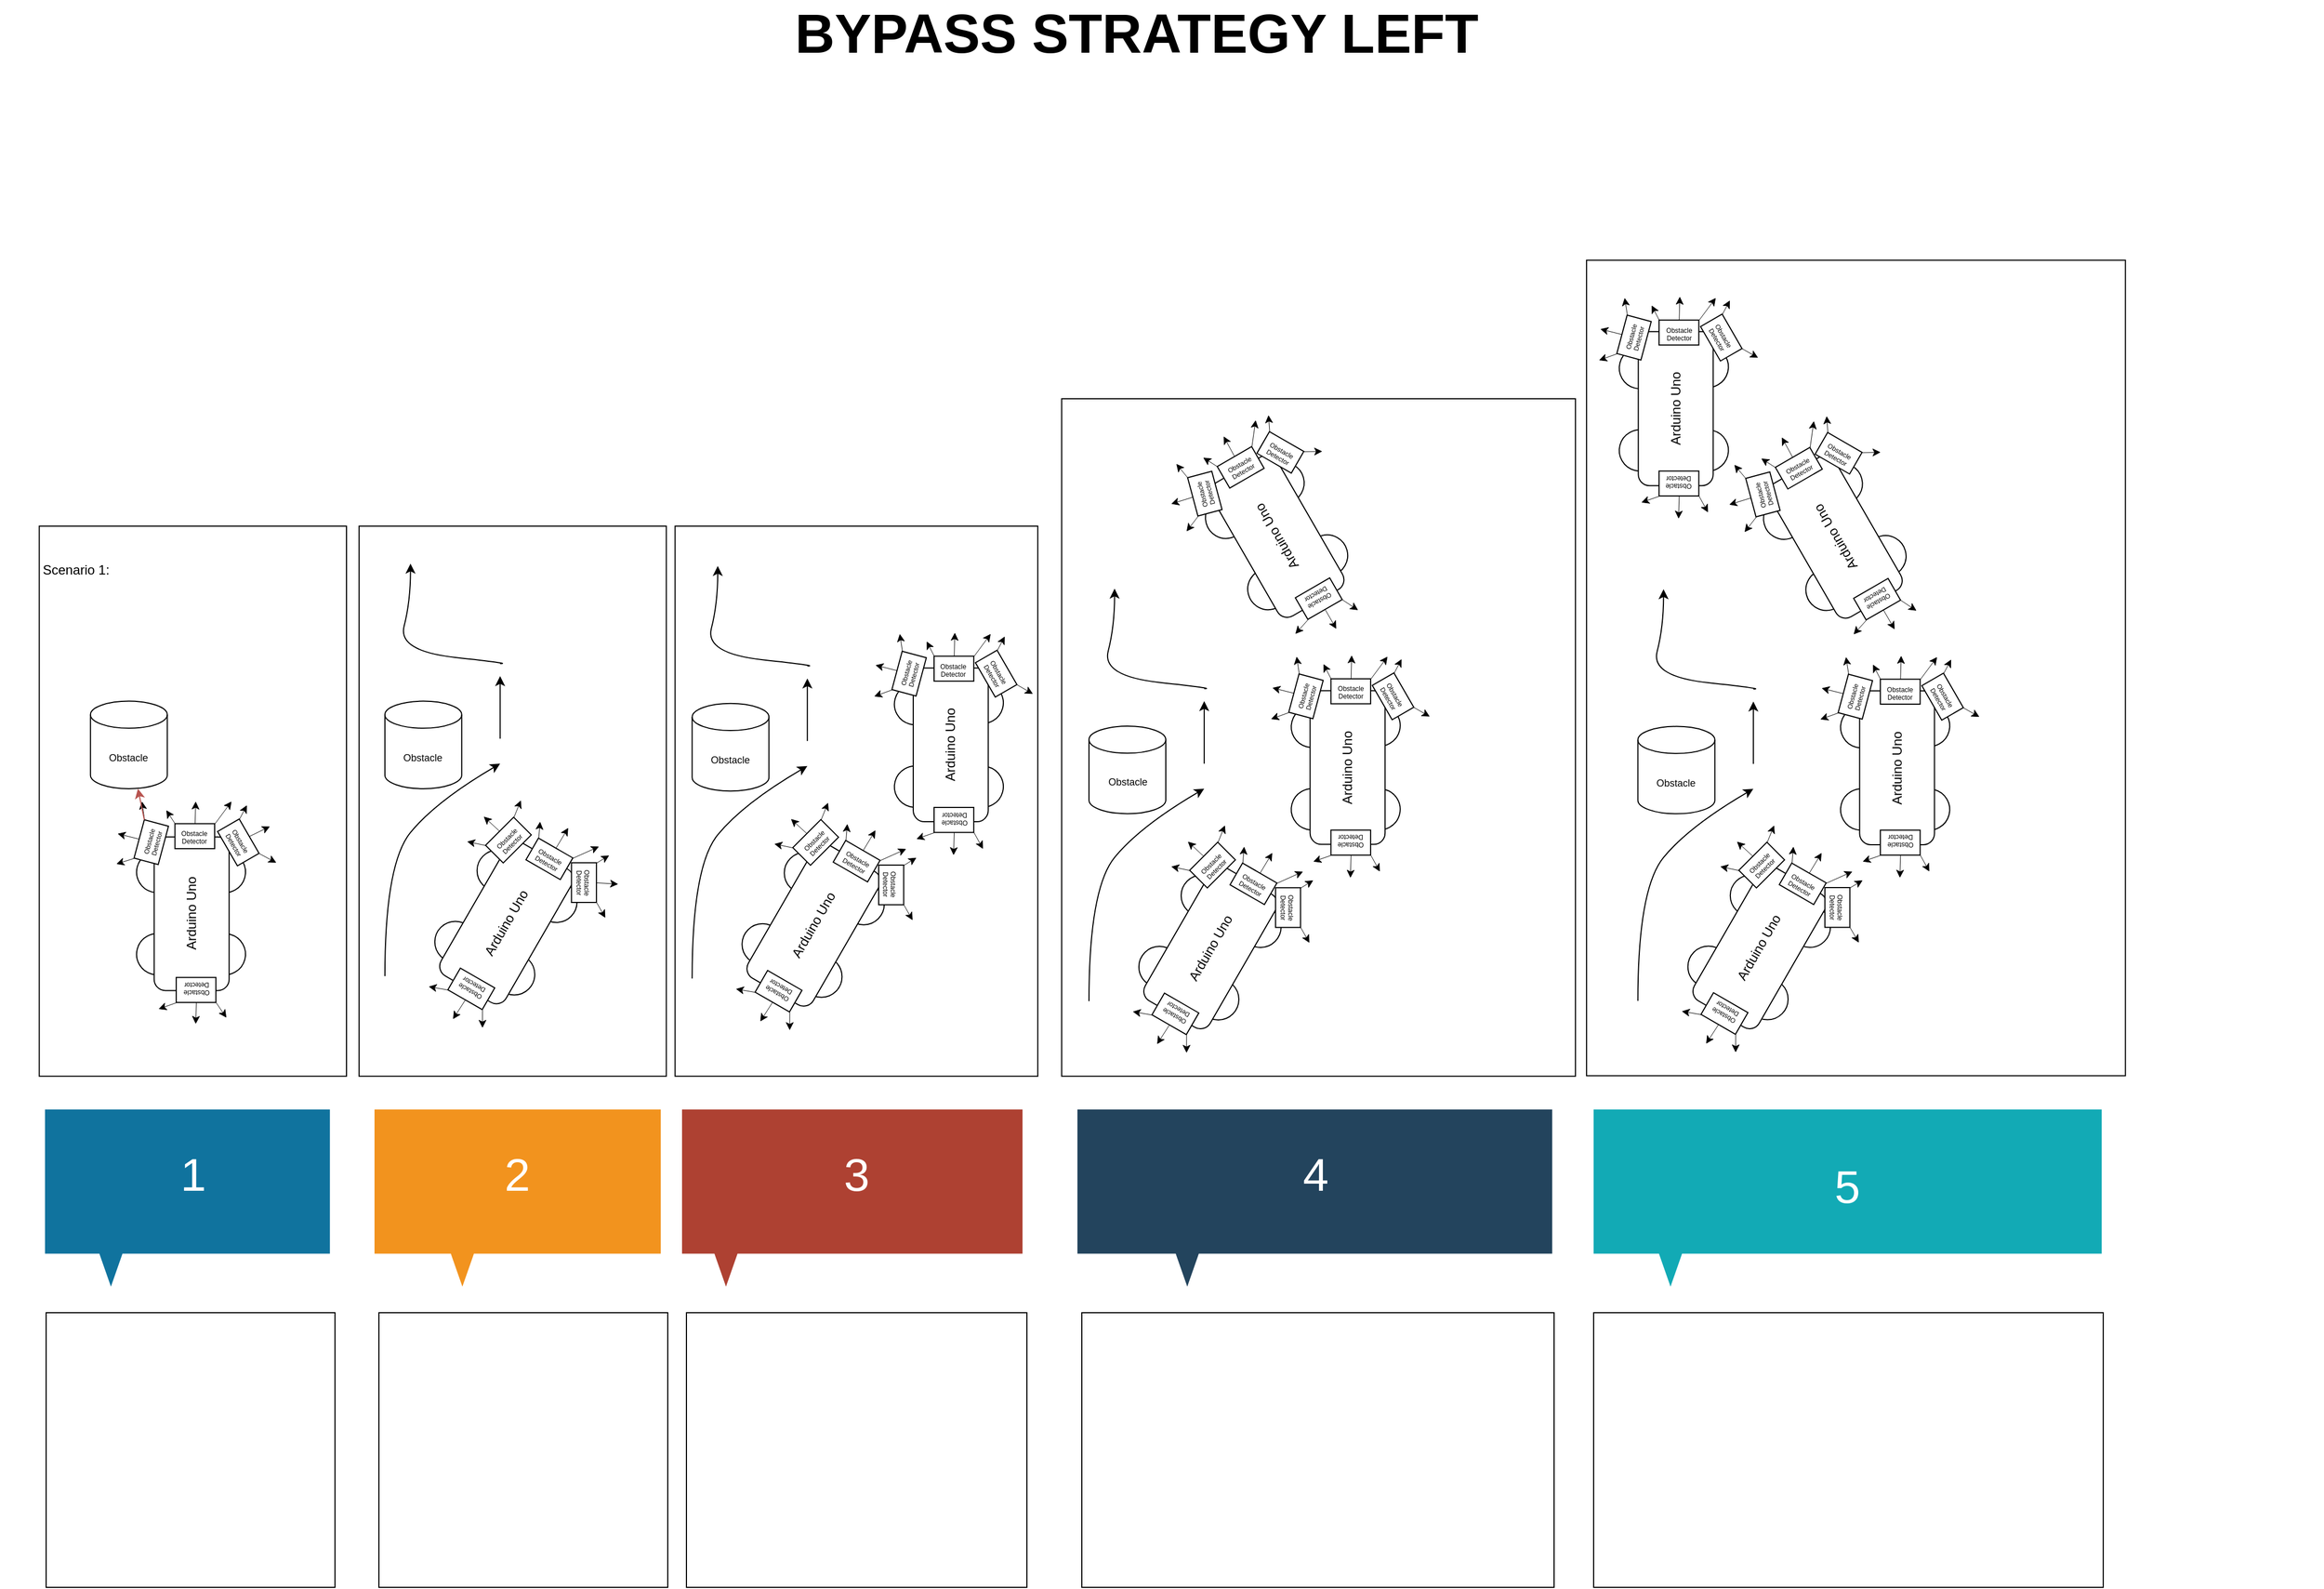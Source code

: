 <mxfile version="24.5.1" type="device">
  <diagram name="bypass strategy left" id="dR8AafDq_mMVZ9N_Uit_">
    <mxGraphModel dx="1714" dy="1198" grid="1" gridSize="10" guides="1" tooltips="1" connect="1" arrows="1" fold="1" page="1" pageScale="1" pageWidth="2336" pageHeight="1654" math="0" shadow="0">
      <root>
        <mxCell id="0" />
        <mxCell id="1" parent="0" />
        <mxCell id="AN7pkXZCnYP8iV07z2iw-1" value="&lt;span style=&quot;font-size: 50px;&quot;&gt;&lt;b style=&quot;font-size: 50px;&quot;&gt;BYPASS STRATEGY LEFT&lt;/b&gt;&lt;/span&gt;" style="text;html=1;align=center;verticalAlign=middle;whiteSpace=wrap;rounded=0;fontSize=50;" vertex="1" parent="1">
          <mxGeometry x="770" y="50" width="820" height="30" as="geometry" />
        </mxCell>
        <mxCell id="AN7pkXZCnYP8iV07z2iw-753" value="" style="group" vertex="1" connectable="0" parent="1">
          <mxGeometry x="1096" y="280" width="1163.52" height="821.07" as="geometry" />
        </mxCell>
        <mxCell id="AN7pkXZCnYP8iV07z2iw-179" value="" style="group;rotation=-30;" vertex="1" connectable="0" parent="AN7pkXZCnYP8iV07z2iw-753">
          <mxGeometry x="180.39" y="21.52" width="303.05" height="778.2" as="geometry" />
        </mxCell>
        <mxCell id="AN7pkXZCnYP8iV07z2iw-267" value="" style="rounded=0;whiteSpace=wrap;html=1;" vertex="1" parent="AN7pkXZCnYP8iV07z2iw-179">
          <mxGeometry x="-516.724" y="212.424" width="330.231" height="500.772" as="geometry" />
        </mxCell>
        <mxCell id="AN7pkXZCnYP8iV07z2iw-269" value="" style="rounded=0;whiteSpace=wrap;html=1;" vertex="1" parent="AN7pkXZCnYP8iV07z2iw-179">
          <mxGeometry x="-164.719" y="96.476" width="467.769" height="616.724" as="geometry" />
        </mxCell>
        <mxCell id="AN7pkXZCnYP8iV07z2iw-235" value="" style="rounded=0;whiteSpace=wrap;html=1;" vertex="1" parent="AN7pkXZCnYP8iV07z2iw-179">
          <mxGeometry x="-804.458" y="212.424" width="279.738" height="500.772" as="geometry" />
        </mxCell>
        <mxCell id="AN7pkXZCnYP8iV07z2iw-234" value="" style="rounded=0;whiteSpace=wrap;html=1;" vertex="1" parent="AN7pkXZCnYP8iV07z2iw-179">
          <mxGeometry x="-1095.642" y="212.424" width="279.738" height="500.772" as="geometry" />
        </mxCell>
        <mxCell id="AN7pkXZCnYP8iV07z2iw-2" value="Scenario 1:&amp;nbsp;" style="text;html=1;align=center;verticalAlign=middle;whiteSpace=wrap;rounded=0;" vertex="1" parent="AN7pkXZCnYP8iV07z2iw-179">
          <mxGeometry x="-1130.61" y="235.186" width="139.869" height="34.144" as="geometry" />
        </mxCell>
        <mxCell id="AN7pkXZCnYP8iV07z2iw-20" value="&lt;font style=&quot;font-size: 9px;&quot;&gt;Obstacle&lt;/font&gt;" style="shape=cylinder3;whiteSpace=wrap;html=1;boundedLbl=1;backgroundOutline=1;size=12.304;" vertex="1" parent="AN7pkXZCnYP8iV07z2iw-179">
          <mxGeometry x="-1049.019" y="371.76" width="69.935" height="79.668" as="geometry" />
        </mxCell>
        <mxCell id="AN7pkXZCnYP8iV07z2iw-6" value="" style="ellipse;whiteSpace=wrap;html=1;aspect=fixed;rotation=-30;" vertex="1" parent="AN7pkXZCnYP8iV07z2iw-179">
          <mxGeometry x="-1007.012" y="583.45" width="37.392" height="37.392" as="geometry" />
        </mxCell>
        <mxCell id="AN7pkXZCnYP8iV07z2iw-5" value="" style="ellipse;whiteSpace=wrap;html=1;aspect=fixed;rotation=-30;" vertex="1" parent="AN7pkXZCnYP8iV07z2iw-179">
          <mxGeometry x="-945.236" y="583.45" width="37.392" height="37.392" as="geometry" />
        </mxCell>
        <mxCell id="AN7pkXZCnYP8iV07z2iw-4" value="" style="ellipse;whiteSpace=wrap;html=1;aspect=fixed;rotation=-30;" vertex="1" parent="AN7pkXZCnYP8iV07z2iw-179">
          <mxGeometry x="-945.236" y="508.665" width="37.392" height="37.392" as="geometry" />
        </mxCell>
        <mxCell id="AN7pkXZCnYP8iV07z2iw-7" value="" style="ellipse;whiteSpace=wrap;html=1;aspect=fixed;rotation=-30;" vertex="1" parent="AN7pkXZCnYP8iV07z2iw-179">
          <mxGeometry x="-1007.012" y="508.665" width="37.392" height="37.392" as="geometry" />
        </mxCell>
        <mxCell id="AN7pkXZCnYP8iV07z2iw-3" value="Arduino Uno" style="rounded=1;whiteSpace=wrap;html=1;rotation=-90;" vertex="1" parent="AN7pkXZCnYP8iV07z2iw-179">
          <mxGeometry x="-1026.827" y="531.097" width="139.869" height="68.287" as="geometry" />
        </mxCell>
        <mxCell id="AN7pkXZCnYP8iV07z2iw-32" value="" style="group" vertex="1" connectable="0" parent="AN7pkXZCnYP8iV07z2iw-179">
          <mxGeometry x="-1029.628" y="474.641" width="52.18" height="45.285" as="geometry" />
        </mxCell>
        <mxCell id="AN7pkXZCnYP8iV07z2iw-23" value="" style="group;rotation=15;" vertex="1" connectable="0" parent="AN7pkXZCnYP8iV07z2iw-32">
          <mxGeometry x="3.921" y="5.002" width="44.339" height="35.282" as="geometry" />
        </mxCell>
        <mxCell id="AN7pkXZCnYP8iV07z2iw-15" value="" style="endArrow=classic;html=1;rounded=0;strokeWidth=0.5;exitX=0.5;exitY=0;exitDx=0;exitDy=0;" edge="1" parent="AN7pkXZCnYP8iV07z2iw-23" source="AN7pkXZCnYP8iV07z2iw-11">
          <mxGeometry width="50" height="50" relative="1" as="geometry">
            <mxPoint x="-10.49" y="14.796" as="sourcePoint" />
            <mxPoint x="1.166" y="12.519" as="targetPoint" />
          </mxGeometry>
        </mxCell>
        <mxCell id="AN7pkXZCnYP8iV07z2iw-11" value="&lt;p style=&quot;line-height: 40%;&quot;&gt;&lt;font style=&quot;font-size: 6px;&quot;&gt;Obstacle Detector&lt;/font&gt;&lt;/p&gt;" style="rounded=0;whiteSpace=wrap;html=1;rotation=-75;" vertex="1" parent="AN7pkXZCnYP8iV07z2iw-23">
          <mxGeometry x="13.987" y="9.105" width="36.133" height="22.762" as="geometry" />
        </mxCell>
        <mxCell id="AN7pkXZCnYP8iV07z2iw-29" value="" style="endArrow=classic;html=1;rounded=0;strokeWidth=0.5;exitX=1;exitY=0;exitDx=0;exitDy=0;" edge="1" parent="AN7pkXZCnYP8iV07z2iw-23" source="AN7pkXZCnYP8iV07z2iw-11">
          <mxGeometry width="50" height="50" relative="1" as="geometry">
            <mxPoint x="19.815" y="4.552" as="sourcePoint" />
            <mxPoint x="23.312" y="-16.833" as="targetPoint" />
          </mxGeometry>
        </mxCell>
        <mxCell id="AN7pkXZCnYP8iV07z2iw-31" value="" style="endArrow=classic;html=1;rounded=0;strokeWidth=0.5;exitX=0;exitY=0;exitDx=0;exitDy=0;" edge="1" parent="AN7pkXZCnYP8iV07z2iw-32" source="AN7pkXZCnYP8iV07z2iw-11">
          <mxGeometry width="50" height="50" relative="1" as="geometry">
            <mxPoint x="41.219" y="16.383" as="sourcePoint" />
            <mxPoint x="3.921" y="45.075" as="targetPoint" />
          </mxGeometry>
        </mxCell>
        <mxCell id="AN7pkXZCnYP8iV07z2iw-34" value="" style="group;rotation=75;" vertex="1" connectable="0" parent="AN7pkXZCnYP8iV07z2iw-179">
          <mxGeometry x="-979.089" y="462.805" width="52.18" height="45.285" as="geometry" />
        </mxCell>
        <mxCell id="AN7pkXZCnYP8iV07z2iw-35" value="" style="group;rotation=90;" vertex="1" connectable="0" parent="AN7pkXZCnYP8iV07z2iw-34">
          <mxGeometry x="3.497" y="4.552" width="44.339" height="35.282" as="geometry" />
        </mxCell>
        <mxCell id="AN7pkXZCnYP8iV07z2iw-36" value="" style="endArrow=classic;html=1;rounded=0;strokeWidth=0.5;exitX=0.5;exitY=0;exitDx=0;exitDy=0;" edge="1" parent="AN7pkXZCnYP8iV07z2iw-35" source="AN7pkXZCnYP8iV07z2iw-37">
          <mxGeometry width="50" height="50" relative="1" as="geometry">
            <mxPoint x="17.484" y="-14.796" as="sourcePoint" />
            <mxPoint x="22.146" y="-4.552" as="targetPoint" />
          </mxGeometry>
        </mxCell>
        <mxCell id="AN7pkXZCnYP8iV07z2iw-37" value="&lt;p style=&quot;line-height: 40%;&quot;&gt;&lt;font style=&quot;font-size: 6px;&quot;&gt;Obstacle Detector&lt;/font&gt;&lt;/p&gt;" style="rounded=0;whiteSpace=wrap;html=1;rotation=0;" vertex="1" parent="AN7pkXZCnYP8iV07z2iw-35">
          <mxGeometry x="3.497" y="15.934" width="36.133" height="22.762" as="geometry" />
        </mxCell>
        <mxCell id="AN7pkXZCnYP8iV07z2iw-38" value="" style="endArrow=classic;html=1;rounded=0;strokeWidth=0.5;exitX=1;exitY=0;exitDx=0;exitDy=0;" edge="1" parent="AN7pkXZCnYP8iV07z2iw-35" source="AN7pkXZCnYP8iV07z2iw-37">
          <mxGeometry width="50" height="50" relative="1" as="geometry">
            <mxPoint x="34.967" y="11.381" as="sourcePoint" />
            <mxPoint x="54.786" y="-4.547" as="targetPoint" />
          </mxGeometry>
        </mxCell>
        <mxCell id="AN7pkXZCnYP8iV07z2iw-39" value="" style="endArrow=classic;html=1;rounded=0;strokeWidth=0.5;exitX=0;exitY=0;exitDx=0;exitDy=0;" edge="1" parent="AN7pkXZCnYP8iV07z2iw-34" source="AN7pkXZCnYP8iV07z2iw-37">
          <mxGeometry width="50" height="50" relative="1" as="geometry">
            <mxPoint x="36.133" y="35.282" as="sourcePoint" />
            <mxPoint x="-1.166" y="7.967" as="targetPoint" />
          </mxGeometry>
        </mxCell>
        <mxCell id="AN7pkXZCnYP8iV07z2iw-41" value="" style="group;rotation=-225;" vertex="1" connectable="0" parent="AN7pkXZCnYP8iV07z2iw-179">
          <mxGeometry x="-932.466" y="474.186" width="52.18" height="45.285" as="geometry" />
        </mxCell>
        <mxCell id="AN7pkXZCnYP8iV07z2iw-42" value="" style="group;rotation=-210;" vertex="1" connectable="0" parent="AN7pkXZCnYP8iV07z2iw-41">
          <mxGeometry x="4.662" y="4.552" width="44.339" height="35.282" as="geometry" />
        </mxCell>
        <mxCell id="AN7pkXZCnYP8iV07z2iw-43" value="" style="endArrow=classic;html=1;rounded=0;strokeWidth=0.5;exitX=0.5;exitY=0;exitDx=0;exitDy=0;" edge="1" parent="AN7pkXZCnYP8iV07z2iw-42" source="AN7pkXZCnYP8iV07z2iw-44">
          <mxGeometry width="50" height="50" relative="1" as="geometry">
            <mxPoint x="48.954" y="-2.276" as="sourcePoint" />
            <mxPoint x="41.961" y="6.829" as="targetPoint" />
          </mxGeometry>
        </mxCell>
        <mxCell id="AN7pkXZCnYP8iV07z2iw-44" value="&lt;p style=&quot;line-height: 40%;&quot;&gt;&lt;font style=&quot;font-size: 6px;&quot;&gt;Obstacle Detector&lt;/font&gt;&lt;/p&gt;" style="rounded=0;whiteSpace=wrap;html=1;rotation=-300;" vertex="1" parent="AN7pkXZCnYP8iV07z2iw-42">
          <mxGeometry x="-4.662" y="10.243" width="36.133" height="22.762" as="geometry" />
        </mxCell>
        <mxCell id="AN7pkXZCnYP8iV07z2iw-45" value="" style="endArrow=classic;html=1;rounded=0;strokeWidth=0.5;exitX=1;exitY=0;exitDx=0;exitDy=0;" edge="1" parent="AN7pkXZCnYP8iV07z2iw-42" source="AN7pkXZCnYP8iV07z2iw-44">
          <mxGeometry width="50" height="50" relative="1" as="geometry">
            <mxPoint x="33.802" y="25.039" as="sourcePoint" />
            <mxPoint x="47.789" y="39.834" as="targetPoint" />
          </mxGeometry>
        </mxCell>
        <mxCell id="AN7pkXZCnYP8iV07z2iw-46" value="" style="endArrow=classic;html=1;rounded=0;strokeWidth=0.5;exitX=0;exitY=0;exitDx=0;exitDy=0;" edge="1" parent="AN7pkXZCnYP8iV07z2iw-41" source="AN7pkXZCnYP8iV07z2iw-44">
          <mxGeometry width="50" height="50" relative="1" as="geometry">
            <mxPoint x="19.815" y="37.558" as="sourcePoint" />
            <mxPoint x="25.643" y="-7.967" as="targetPoint" />
          </mxGeometry>
        </mxCell>
        <mxCell id="AN7pkXZCnYP8iV07z2iw-47" value="" style="group;rotation=-105;" vertex="1" connectable="0" parent="AN7pkXZCnYP8iV07z2iw-179">
          <mxGeometry x="-979.089" y="622.141" width="52.18" height="45.285" as="geometry" />
        </mxCell>
        <mxCell id="AN7pkXZCnYP8iV07z2iw-48" value="" style="group;rotation=-90;" vertex="1" connectable="0" parent="AN7pkXZCnYP8iV07z2iw-47">
          <mxGeometry x="3.497" y="4.552" width="44.339" height="35.282" as="geometry" />
        </mxCell>
        <mxCell id="AN7pkXZCnYP8iV07z2iw-49" value="" style="endArrow=classic;html=1;rounded=0;strokeWidth=0.5;exitX=0.5;exitY=0;exitDx=0;exitDy=0;" edge="1" parent="AN7pkXZCnYP8iV07z2iw-48" source="AN7pkXZCnYP8iV07z2iw-50">
          <mxGeometry width="50" height="50" relative="1" as="geometry">
            <mxPoint x="27.974" y="48.939" as="sourcePoint" />
            <mxPoint x="22.146" y="38.696" as="targetPoint" />
          </mxGeometry>
        </mxCell>
        <mxCell id="AN7pkXZCnYP8iV07z2iw-50" value="&lt;p style=&quot;line-height: 40%;&quot;&gt;&lt;font style=&quot;font-size: 6px;&quot;&gt;Obstacle Detector&lt;/font&gt;&lt;/p&gt;" style="rounded=0;whiteSpace=wrap;html=1;rotation=-180;" vertex="1" parent="AN7pkXZCnYP8iV07z2iw-48">
          <mxGeometry x="4.662" y="-3.414" width="36.133" height="22.762" as="geometry" />
        </mxCell>
        <mxCell id="AN7pkXZCnYP8iV07z2iw-51" value="" style="endArrow=classic;html=1;rounded=0;strokeWidth=0.5;exitX=1;exitY=0;exitDx=0;exitDy=0;" edge="1" parent="AN7pkXZCnYP8iV07z2iw-48" source="AN7pkXZCnYP8iV07z2iw-50">
          <mxGeometry width="50" height="50" relative="1" as="geometry">
            <mxPoint x="9.325" y="22.762" as="sourcePoint" />
            <mxPoint x="-11.656" y="25.039" as="targetPoint" />
          </mxGeometry>
        </mxCell>
        <mxCell id="AN7pkXZCnYP8iV07z2iw-52" value="" style="endArrow=classic;html=1;rounded=0;strokeWidth=0.5;exitX=0;exitY=0;exitDx=0;exitDy=0;" edge="1" parent="AN7pkXZCnYP8iV07z2iw-47" source="AN7pkXZCnYP8iV07z2iw-50">
          <mxGeometry width="50" height="50" relative="1" as="geometry">
            <mxPoint x="16.318" y="10.243" as="sourcePoint" />
            <mxPoint x="53.617" y="37.558" as="targetPoint" />
          </mxGeometry>
        </mxCell>
        <mxCell id="AN7pkXZCnYP8iV07z2iw-53" value="" style="endArrow=classic;html=1;rounded=0;fillColor=#f8cecc;strokeColor=#b85450;exitX=1;exitY=0;exitDx=0;exitDy=0;" edge="1" parent="AN7pkXZCnYP8iV07z2iw-179" source="AN7pkXZCnYP8iV07z2iw-11" target="AN7pkXZCnYP8iV07z2iw-20">
          <mxGeometry width="50" height="50" relative="1" as="geometry">
            <mxPoint x="-990.74" y="474.646" as="sourcePoint" />
            <mxPoint x="-932.462" y="417.74" as="targetPoint" />
          </mxGeometry>
        </mxCell>
        <mxCell id="AN7pkXZCnYP8iV07z2iw-55" value="&lt;font style=&quot;font-size: 9px;&quot;&gt;Obstacle&lt;/font&gt;" style="shape=cylinder3;whiteSpace=wrap;html=1;boundedLbl=1;backgroundOutline=1;size=12.304;" vertex="1" parent="AN7pkXZCnYP8iV07z2iw-179">
          <mxGeometry x="-780.937" y="371.76" width="69.935" height="79.668" as="geometry" />
        </mxCell>
        <mxCell id="AN7pkXZCnYP8iV07z2iw-86" value="" style="group;rotation=30;" vertex="1" connectable="0" parent="AN7pkXZCnYP8iV07z2iw-179">
          <mxGeometry x="-743.642" y="466.361" width="158.097" height="220.271" as="geometry" />
        </mxCell>
        <mxCell id="AN7pkXZCnYP8iV07z2iw-56" value="" style="ellipse;whiteSpace=wrap;html=1;aspect=fixed;rotation=0;" vertex="1" parent="AN7pkXZCnYP8iV07z2iw-86">
          <mxGeometry x="8.159" y="105.845" width="37.392" height="37.392" as="geometry" />
        </mxCell>
        <mxCell id="AN7pkXZCnYP8iV07z2iw-57" value="" style="ellipse;whiteSpace=wrap;html=1;aspect=fixed;rotation=0;" vertex="1" parent="AN7pkXZCnYP8iV07z2iw-86">
          <mxGeometry x="61.776" y="135.436" width="37.392" height="37.392" as="geometry" />
        </mxCell>
        <mxCell id="AN7pkXZCnYP8iV07z2iw-58" value="" style="ellipse;whiteSpace=wrap;html=1;aspect=fixed;rotation=0;" vertex="1" parent="AN7pkXZCnYP8iV07z2iw-86">
          <mxGeometry x="100.24" y="69.425" width="37.392" height="37.392" as="geometry" />
        </mxCell>
        <mxCell id="AN7pkXZCnYP8iV07z2iw-59" value="" style="ellipse;whiteSpace=wrap;html=1;aspect=fixed;rotation=0;" vertex="1" parent="AN7pkXZCnYP8iV07z2iw-86">
          <mxGeometry x="46.623" y="40.972" width="37.392" height="37.392" as="geometry" />
        </mxCell>
        <mxCell id="AN7pkXZCnYP8iV07z2iw-60" value="Arduino Uno" style="rounded=1;whiteSpace=wrap;html=1;rotation=-60;" vertex="1" parent="AN7pkXZCnYP8iV07z2iw-86">
          <mxGeometry x="3.497" y="72.84" width="139.869" height="68.287" as="geometry" />
        </mxCell>
        <mxCell id="AN7pkXZCnYP8iV07z2iw-61" value="" style="group;rotation=30;" vertex="1" connectable="0" parent="AN7pkXZCnYP8iV07z2iw-86">
          <mxGeometry x="41.961" y="2.276" width="52.18" height="45.285" as="geometry" />
        </mxCell>
        <mxCell id="AN7pkXZCnYP8iV07z2iw-62" value="" style="group;rotation=45;" vertex="1" connectable="0" parent="AN7pkXZCnYP8iV07z2iw-61">
          <mxGeometry x="3.497" y="4.552" width="44.339" height="35.282" as="geometry" />
        </mxCell>
        <mxCell id="AN7pkXZCnYP8iV07z2iw-63" value="" style="endArrow=classic;html=1;rounded=0;strokeWidth=0.5;exitX=0.5;exitY=0;exitDx=0;exitDy=0;" edge="1" parent="AN7pkXZCnYP8iV07z2iw-62" source="AN7pkXZCnYP8iV07z2iw-64">
          <mxGeometry width="50" height="50" relative="1" as="geometry">
            <mxPoint x="-4.662" as="sourcePoint" />
            <mxPoint x="6.993" y="3.414" as="targetPoint" />
          </mxGeometry>
        </mxCell>
        <mxCell id="AN7pkXZCnYP8iV07z2iw-64" value="&lt;p style=&quot;line-height: 40%;&quot;&gt;&lt;font style=&quot;font-size: 6px;&quot;&gt;Obstacle Detector&lt;/font&gt;&lt;/p&gt;" style="rounded=0;whiteSpace=wrap;html=1;rotation=-45;" vertex="1" parent="AN7pkXZCnYP8iV07z2iw-62">
          <mxGeometry x="11.656" y="13.657" width="36.133" height="22.762" as="geometry" />
        </mxCell>
        <mxCell id="AN7pkXZCnYP8iV07z2iw-65" value="" style="endArrow=classic;html=1;rounded=0;strokeWidth=0.5;exitX=1;exitY=0;exitDx=0;exitDy=0;" edge="1" parent="AN7pkXZCnYP8iV07z2iw-62" source="AN7pkXZCnYP8iV07z2iw-64">
          <mxGeometry width="50" height="50" relative="1" as="geometry">
            <mxPoint x="26.808" y="5.691" as="sourcePoint" />
            <mxPoint x="40.795" y="-11.381" as="targetPoint" />
          </mxGeometry>
        </mxCell>
        <mxCell id="AN7pkXZCnYP8iV07z2iw-66" value="" style="endArrow=classic;html=1;rounded=0;strokeWidth=0.5;exitX=0;exitY=0;exitDx=0;exitDy=0;" edge="1" parent="AN7pkXZCnYP8iV07z2iw-61" source="AN7pkXZCnYP8iV07z2iw-64">
          <mxGeometry width="50" height="50" relative="1" as="geometry">
            <mxPoint x="41.961" y="25.039" as="sourcePoint" />
            <mxPoint x="-4.662" y="30.729" as="targetPoint" />
          </mxGeometry>
        </mxCell>
        <mxCell id="AN7pkXZCnYP8iV07z2iw-67" value="" style="group;rotation=105;" vertex="1" connectable="0" parent="AN7pkXZCnYP8iV07z2iw-86">
          <mxGeometry x="92.081" y="18.21" width="52.18" height="45.285" as="geometry" />
        </mxCell>
        <mxCell id="AN7pkXZCnYP8iV07z2iw-68" value="" style="group;rotation=120;" vertex="1" connectable="0" parent="AN7pkXZCnYP8iV07z2iw-67">
          <mxGeometry x="3.497" y="4.552" width="44.339" height="35.282" as="geometry" />
        </mxCell>
        <mxCell id="AN7pkXZCnYP8iV07z2iw-69" value="" style="endArrow=classic;html=1;rounded=0;strokeWidth=0.5;exitX=0.5;exitY=0;exitDx=0;exitDy=0;" edge="1" parent="AN7pkXZCnYP8iV07z2iw-68" source="AN7pkXZCnYP8iV07z2iw-70">
          <mxGeometry width="50" height="50" relative="1" as="geometry">
            <mxPoint x="33.802" y="-12.519" as="sourcePoint" />
            <mxPoint x="33.802" y="-2.276" as="targetPoint" />
          </mxGeometry>
        </mxCell>
        <mxCell id="AN7pkXZCnYP8iV07z2iw-70" value="&lt;p style=&quot;line-height: 40%;&quot;&gt;&lt;font style=&quot;font-size: 6px;&quot;&gt;Obstacle Detector&lt;/font&gt;&lt;/p&gt;" style="rounded=0;whiteSpace=wrap;html=1;rotation=30;" vertex="1" parent="AN7pkXZCnYP8iV07z2iw-68">
          <mxGeometry x="-1.166" y="14.796" width="36.133" height="22.762" as="geometry" />
        </mxCell>
        <mxCell id="AN7pkXZCnYP8iV07z2iw-71" value="" style="endArrow=classic;html=1;rounded=0;strokeWidth=0.5;exitX=1;exitY=0;exitDx=0;exitDy=0;" edge="1" parent="AN7pkXZCnYP8iV07z2iw-68" source="AN7pkXZCnYP8iV07z2iw-70">
          <mxGeometry width="50" height="50" relative="1" as="geometry">
            <mxPoint x="36.133" y="18.21" as="sourcePoint" />
            <mxPoint x="61.776" y="14.796" as="targetPoint" />
          </mxGeometry>
        </mxCell>
        <mxCell id="AN7pkXZCnYP8iV07z2iw-72" value="" style="endArrow=classic;html=1;rounded=0;strokeWidth=0.5;exitX=0;exitY=0;exitDx=0;exitDy=0;" edge="1" parent="AN7pkXZCnYP8iV07z2iw-67" source="AN7pkXZCnYP8iV07z2iw-70">
          <mxGeometry width="50" height="50" relative="1" as="geometry">
            <mxPoint x="27.974" y="38.696" as="sourcePoint" />
            <mxPoint x="11.656" y="-3.414" as="targetPoint" />
          </mxGeometry>
        </mxCell>
        <mxCell id="AN7pkXZCnYP8iV07z2iw-73" value="" style="group;rotation=-195;" vertex="1" connectable="0" parent="AN7pkXZCnYP8iV07z2iw-86">
          <mxGeometry x="125.882" y="48.939" width="52.18" height="45.285" as="geometry" />
        </mxCell>
        <mxCell id="AN7pkXZCnYP8iV07z2iw-74" value="" style="group;rotation=-180;" vertex="1" connectable="0" parent="AN7pkXZCnYP8iV07z2iw-73">
          <mxGeometry x="4.662" y="4.552" width="44.339" height="35.282" as="geometry" />
        </mxCell>
        <mxCell id="AN7pkXZCnYP8iV07z2iw-75" value="" style="endArrow=classic;html=1;rounded=0;strokeWidth=0.5;exitX=0.5;exitY=0;exitDx=0;exitDy=0;" edge="1" parent="AN7pkXZCnYP8iV07z2iw-74" source="AN7pkXZCnYP8iV07z2iw-76">
          <mxGeometry width="50" height="50" relative="1" as="geometry">
            <mxPoint x="55.948" y="12.519" as="sourcePoint" />
            <mxPoint x="44.292" y="18.21" as="targetPoint" />
          </mxGeometry>
        </mxCell>
        <mxCell id="AN7pkXZCnYP8iV07z2iw-76" value="&lt;p style=&quot;line-height: 40%;&quot;&gt;&lt;font style=&quot;font-size: 6px;&quot;&gt;Obstacle Detector&lt;/font&gt;&lt;/p&gt;" style="rounded=0;whiteSpace=wrap;html=1;rotation=-270;" vertex="1" parent="AN7pkXZCnYP8iV07z2iw-74">
          <mxGeometry x="-4.662" y="5.691" width="36.133" height="22.762" as="geometry" />
        </mxCell>
        <mxCell id="AN7pkXZCnYP8iV07z2iw-77" value="" style="endArrow=classic;html=1;rounded=0;strokeWidth=0.5;exitX=1;exitY=0;exitDx=0;exitDy=0;" edge="1" parent="AN7pkXZCnYP8iV07z2iw-74" source="AN7pkXZCnYP8iV07z2iw-76">
          <mxGeometry width="50" height="50" relative="1" as="geometry">
            <mxPoint x="27.974" y="30.729" as="sourcePoint" />
            <mxPoint x="32.636" y="48.939" as="targetPoint" />
          </mxGeometry>
        </mxCell>
        <mxCell id="AN7pkXZCnYP8iV07z2iw-78" value="" style="endArrow=classic;html=1;rounded=0;strokeWidth=0.5;exitX=0;exitY=0;exitDx=0;exitDy=0;" edge="1" parent="AN7pkXZCnYP8iV07z2iw-73" source="AN7pkXZCnYP8iV07z2iw-76">
          <mxGeometry width="50" height="50" relative="1" as="geometry">
            <mxPoint x="12.821" y="31.867" as="sourcePoint" />
            <mxPoint x="40.795" y="-3.414" as="targetPoint" />
          </mxGeometry>
        </mxCell>
        <mxCell id="AN7pkXZCnYP8iV07z2iw-79" value="" style="group;rotation=-75;" vertex="1" connectable="0" parent="AN7pkXZCnYP8iV07z2iw-86">
          <mxGeometry x="10.49" y="153.646" width="52.18" height="45.285" as="geometry" />
        </mxCell>
        <mxCell id="AN7pkXZCnYP8iV07z2iw-80" value="" style="group;rotation=-60;" vertex="1" connectable="0" parent="AN7pkXZCnYP8iV07z2iw-79">
          <mxGeometry x="3.497" y="4.552" width="44.339" height="35.282" as="geometry" />
        </mxCell>
        <mxCell id="AN7pkXZCnYP8iV07z2iw-81" value="" style="endArrow=classic;html=1;rounded=0;strokeWidth=0.5;exitX=0.5;exitY=0;exitDx=0;exitDy=0;" edge="1" parent="AN7pkXZCnYP8iV07z2iw-80" source="AN7pkXZCnYP8iV07z2iw-82">
          <mxGeometry width="50" height="50" relative="1" as="geometry">
            <mxPoint x="11.656" y="47.801" as="sourcePoint" />
            <mxPoint x="10.49" y="36.42" as="targetPoint" />
          </mxGeometry>
        </mxCell>
        <mxCell id="AN7pkXZCnYP8iV07z2iw-82" value="&lt;p style=&quot;line-height: 40%;&quot;&gt;&lt;font style=&quot;font-size: 6px;&quot;&gt;Obstacle Detector&lt;/font&gt;&lt;/p&gt;" style="rounded=0;whiteSpace=wrap;html=1;rotation=-150;" vertex="1" parent="AN7pkXZCnYP8iV07z2iw-80">
          <mxGeometry x="9.325" y="-2.276" width="36.133" height="22.762" as="geometry" />
        </mxCell>
        <mxCell id="AN7pkXZCnYP8iV07z2iw-83" value="" style="endArrow=classic;html=1;rounded=0;strokeWidth=0.5;exitX=1;exitY=0;exitDx=0;exitDy=0;" edge="1" parent="AN7pkXZCnYP8iV07z2iw-80" source="AN7pkXZCnYP8iV07z2iw-82">
          <mxGeometry width="50" height="50" relative="1" as="geometry">
            <mxPoint x="8.159" y="15.934" as="sourcePoint" />
            <mxPoint x="-11.656" y="6.829" as="targetPoint" />
          </mxGeometry>
        </mxCell>
        <mxCell id="AN7pkXZCnYP8iV07z2iw-84" value="" style="endArrow=classic;html=1;rounded=0;strokeWidth=0.5;exitX=0;exitY=0;exitDx=0;exitDy=0;" edge="1" parent="AN7pkXZCnYP8iV07z2iw-79" source="AN7pkXZCnYP8iV07z2iw-82">
          <mxGeometry width="50" height="50" relative="1" as="geometry">
            <mxPoint x="24.477" y="6.829" as="sourcePoint" />
            <mxPoint x="40.795" y="48.939" as="targetPoint" />
          </mxGeometry>
        </mxCell>
        <mxCell id="AN7pkXZCnYP8iV07z2iw-87" value="" style="curved=1;endArrow=classic;html=1;rounded=0;" edge="1" parent="AN7pkXZCnYP8iV07z2iw-179">
          <mxGeometry width="50" height="50" relative="1" as="geometry">
            <mxPoint x="-780.937" y="622.146" as="sourcePoint" />
            <mxPoint x="-676.035" y="428.666" as="targetPoint" />
            <Array as="points">
              <mxPoint x="-780.937" y="519.716" />
              <mxPoint x="-734.313" y="462.81" />
            </Array>
          </mxGeometry>
        </mxCell>
        <mxCell id="AN7pkXZCnYP8iV07z2iw-88" value="" style="endArrow=classic;html=1;rounded=0;" edge="1" parent="AN7pkXZCnYP8iV07z2iw-179">
          <mxGeometry width="50" height="50" relative="1" as="geometry">
            <mxPoint x="-676.035" y="405.904" as="sourcePoint" />
            <mxPoint x="-676.035" y="348.998" as="targetPoint" />
          </mxGeometry>
        </mxCell>
        <mxCell id="AN7pkXZCnYP8iV07z2iw-89" value="" style="curved=1;endArrow=classic;html=1;rounded=0;" edge="1" parent="AN7pkXZCnYP8iV07z2iw-179">
          <mxGeometry width="50" height="50" relative="1" as="geometry">
            <mxPoint x="-676.035" y="337.617" as="sourcePoint" />
            <mxPoint x="-757.625" y="246.567" as="targetPoint" />
            <Array as="points">
              <mxPoint x="-664.379" y="337.617" />
              <mxPoint x="-769.281" y="326.236" />
              <mxPoint x="-757.625" y="280.711" />
            </Array>
          </mxGeometry>
        </mxCell>
        <mxCell id="AN7pkXZCnYP8iV07z2iw-90" value="&lt;font style=&quot;font-size: 9px;&quot;&gt;Obstacle&lt;/font&gt;" style="shape=cylinder3;whiteSpace=wrap;html=1;boundedLbl=1;backgroundOutline=1;size=12.304;" vertex="1" parent="AN7pkXZCnYP8iV07z2iw-179">
          <mxGeometry x="-501.198" y="373.9" width="69.935" height="79.668" as="geometry" />
        </mxCell>
        <mxCell id="AN7pkXZCnYP8iV07z2iw-117" value="" style="curved=1;endArrow=classic;html=1;rounded=0;" edge="1" parent="AN7pkXZCnYP8iV07z2iw-179">
          <mxGeometry width="50" height="50" relative="1" as="geometry">
            <mxPoint x="-501.198" y="624.286" as="sourcePoint" />
            <mxPoint x="-396.296" y="430.806" as="targetPoint" />
            <Array as="points">
              <mxPoint x="-501.198" y="521.855" />
              <mxPoint x="-454.575" y="464.95" />
            </Array>
          </mxGeometry>
        </mxCell>
        <mxCell id="AN7pkXZCnYP8iV07z2iw-118" value="" style="endArrow=classic;html=1;rounded=0;" edge="1" parent="AN7pkXZCnYP8iV07z2iw-179">
          <mxGeometry width="50" height="50" relative="1" as="geometry">
            <mxPoint x="-396.296" y="408.044" as="sourcePoint" />
            <mxPoint x="-396.296" y="351.138" as="targetPoint" />
          </mxGeometry>
        </mxCell>
        <mxCell id="AN7pkXZCnYP8iV07z2iw-119" value="" style="curved=1;endArrow=classic;html=1;rounded=0;" edge="1" parent="AN7pkXZCnYP8iV07z2iw-179">
          <mxGeometry width="50" height="50" relative="1" as="geometry">
            <mxPoint x="-396.296" y="339.756" as="sourcePoint" />
            <mxPoint x="-477.887" y="248.707" as="targetPoint" />
            <Array as="points">
              <mxPoint x="-384.64" y="339.756" />
              <mxPoint x="-489.542" y="328.375" />
              <mxPoint x="-477.887" y="282.851" />
            </Array>
          </mxGeometry>
        </mxCell>
        <mxCell id="AN7pkXZCnYP8iV07z2iw-120" value="" style="group" vertex="1" connectable="0" parent="AN7pkXZCnYP8iV07z2iw-179">
          <mxGeometry x="-456.475" y="461.073" width="159.249" height="214.184" as="geometry" />
        </mxCell>
        <mxCell id="AN7pkXZCnYP8iV07z2iw-91" value="" style="ellipse;whiteSpace=wrap;html=1;aspect=fixed;rotation=0;" vertex="1" parent="AN7pkXZCnYP8iV07z2iw-120">
          <mxGeometry x="0.73" y="113.273" width="37.392" height="37.392" as="geometry" />
        </mxCell>
        <mxCell id="AN7pkXZCnYP8iV07z2iw-92" value="" style="ellipse;whiteSpace=wrap;html=1;aspect=fixed;rotation=0;" vertex="1" parent="AN7pkXZCnYP8iV07z2iw-120">
          <mxGeometry x="54.347" y="142.864" width="37.392" height="37.392" as="geometry" />
        </mxCell>
        <mxCell id="AN7pkXZCnYP8iV07z2iw-93" value="" style="ellipse;whiteSpace=wrap;html=1;aspect=fixed;rotation=0;" vertex="1" parent="AN7pkXZCnYP8iV07z2iw-120">
          <mxGeometry x="92.811" y="76.853" width="37.392" height="37.392" as="geometry" />
        </mxCell>
        <mxCell id="AN7pkXZCnYP8iV07z2iw-94" value="" style="ellipse;whiteSpace=wrap;html=1;aspect=fixed;rotation=0;" vertex="1" parent="AN7pkXZCnYP8iV07z2iw-120">
          <mxGeometry x="39.194" y="48.4" width="37.392" height="37.392" as="geometry" />
        </mxCell>
        <mxCell id="AN7pkXZCnYP8iV07z2iw-95" value="Arduino Uno" style="rounded=1;whiteSpace=wrap;html=1;rotation=-60;" vertex="1" parent="AN7pkXZCnYP8iV07z2iw-120">
          <mxGeometry x="-3.932" y="80.267" width="139.869" height="68.287" as="geometry" />
        </mxCell>
        <mxCell id="AN7pkXZCnYP8iV07z2iw-96" value="" style="group;rotation=30;" vertex="1" connectable="0" parent="AN7pkXZCnYP8iV07z2iw-120">
          <mxGeometry x="34.532" y="9.704" width="52.18" height="45.285" as="geometry" />
        </mxCell>
        <mxCell id="AN7pkXZCnYP8iV07z2iw-97" value="" style="group;rotation=45;" vertex="1" connectable="0" parent="AN7pkXZCnYP8iV07z2iw-96">
          <mxGeometry x="3.497" y="4.552" width="44.339" height="35.282" as="geometry" />
        </mxCell>
        <mxCell id="AN7pkXZCnYP8iV07z2iw-98" value="" style="endArrow=classic;html=1;rounded=0;strokeWidth=0.5;exitX=0.5;exitY=0;exitDx=0;exitDy=0;" edge="1" parent="AN7pkXZCnYP8iV07z2iw-97" source="AN7pkXZCnYP8iV07z2iw-99">
          <mxGeometry width="50" height="50" relative="1" as="geometry">
            <mxPoint x="-4.662" as="sourcePoint" />
            <mxPoint x="6.993" y="3.414" as="targetPoint" />
          </mxGeometry>
        </mxCell>
        <mxCell id="AN7pkXZCnYP8iV07z2iw-99" value="&lt;p style=&quot;line-height: 40%;&quot;&gt;&lt;font style=&quot;font-size: 6px;&quot;&gt;Obstacle Detector&lt;/font&gt;&lt;/p&gt;" style="rounded=0;whiteSpace=wrap;html=1;rotation=-45;" vertex="1" parent="AN7pkXZCnYP8iV07z2iw-97">
          <mxGeometry x="11.656" y="13.657" width="36.133" height="22.762" as="geometry" />
        </mxCell>
        <mxCell id="AN7pkXZCnYP8iV07z2iw-100" value="" style="endArrow=classic;html=1;rounded=0;strokeWidth=0.5;exitX=1;exitY=0;exitDx=0;exitDy=0;" edge="1" parent="AN7pkXZCnYP8iV07z2iw-97" source="AN7pkXZCnYP8iV07z2iw-99">
          <mxGeometry width="50" height="50" relative="1" as="geometry">
            <mxPoint x="26.808" y="5.691" as="sourcePoint" />
            <mxPoint x="40.795" y="-11.381" as="targetPoint" />
          </mxGeometry>
        </mxCell>
        <mxCell id="AN7pkXZCnYP8iV07z2iw-101" value="" style="endArrow=classic;html=1;rounded=0;strokeWidth=0.5;exitX=0;exitY=0;exitDx=0;exitDy=0;" edge="1" parent="AN7pkXZCnYP8iV07z2iw-96" source="AN7pkXZCnYP8iV07z2iw-99">
          <mxGeometry width="50" height="50" relative="1" as="geometry">
            <mxPoint x="41.961" y="25.039" as="sourcePoint" />
            <mxPoint x="-4.662" y="30.729" as="targetPoint" />
          </mxGeometry>
        </mxCell>
        <mxCell id="AN7pkXZCnYP8iV07z2iw-102" value="" style="group;rotation=105;" vertex="1" connectable="0" parent="AN7pkXZCnYP8iV07z2iw-120">
          <mxGeometry x="84.652" y="25.638" width="52.18" height="45.285" as="geometry" />
        </mxCell>
        <mxCell id="AN7pkXZCnYP8iV07z2iw-103" value="" style="group;rotation=120;" vertex="1" connectable="0" parent="AN7pkXZCnYP8iV07z2iw-102">
          <mxGeometry x="3.497" y="4.552" width="44.339" height="35.282" as="geometry" />
        </mxCell>
        <mxCell id="AN7pkXZCnYP8iV07z2iw-104" value="" style="endArrow=classic;html=1;rounded=0;strokeWidth=0.5;exitX=0.5;exitY=0;exitDx=0;exitDy=0;" edge="1" parent="AN7pkXZCnYP8iV07z2iw-103" source="AN7pkXZCnYP8iV07z2iw-105">
          <mxGeometry width="50" height="50" relative="1" as="geometry">
            <mxPoint x="33.802" y="-12.519" as="sourcePoint" />
            <mxPoint x="33.802" y="-2.276" as="targetPoint" />
          </mxGeometry>
        </mxCell>
        <mxCell id="AN7pkXZCnYP8iV07z2iw-105" value="&lt;p style=&quot;line-height: 40%;&quot;&gt;&lt;font style=&quot;font-size: 6px;&quot;&gt;Obstacle Detector&lt;/font&gt;&lt;/p&gt;" style="rounded=0;whiteSpace=wrap;html=1;rotation=30;" vertex="1" parent="AN7pkXZCnYP8iV07z2iw-103">
          <mxGeometry x="-1.166" y="14.796" width="36.133" height="22.762" as="geometry" />
        </mxCell>
        <mxCell id="AN7pkXZCnYP8iV07z2iw-106" value="" style="endArrow=classic;html=1;rounded=0;strokeWidth=0.5;exitX=1;exitY=0;exitDx=0;exitDy=0;" edge="1" parent="AN7pkXZCnYP8iV07z2iw-103" source="AN7pkXZCnYP8iV07z2iw-105">
          <mxGeometry width="50" height="50" relative="1" as="geometry">
            <mxPoint x="36.133" y="18.21" as="sourcePoint" />
            <mxPoint x="61.776" y="14.796" as="targetPoint" />
          </mxGeometry>
        </mxCell>
        <mxCell id="AN7pkXZCnYP8iV07z2iw-107" value="" style="endArrow=classic;html=1;rounded=0;strokeWidth=0.5;exitX=0;exitY=0;exitDx=0;exitDy=0;" edge="1" parent="AN7pkXZCnYP8iV07z2iw-102" source="AN7pkXZCnYP8iV07z2iw-105">
          <mxGeometry width="50" height="50" relative="1" as="geometry">
            <mxPoint x="27.974" y="38.696" as="sourcePoint" />
            <mxPoint x="11.656" y="-3.414" as="targetPoint" />
          </mxGeometry>
        </mxCell>
        <mxCell id="AN7pkXZCnYP8iV07z2iw-108" value="&lt;p style=&quot;line-height: 40%;&quot;&gt;&lt;font style=&quot;font-size: 6px;&quot;&gt;Obstacle Detector&lt;/font&gt;&lt;/p&gt;" style="rounded=0;whiteSpace=wrap;html=1;rotation=-270;" vertex="1" parent="AN7pkXZCnYP8iV07z2iw-120">
          <mxGeometry x="118.453" y="66.61" width="36.133" height="22.762" as="geometry" />
        </mxCell>
        <mxCell id="AN7pkXZCnYP8iV07z2iw-109" value="" style="endArrow=classic;html=1;rounded=0;strokeWidth=0.5;exitX=1;exitY=0;exitDx=0;exitDy=0;" edge="1" parent="AN7pkXZCnYP8iV07z2iw-120" source="AN7pkXZCnYP8iV07z2iw-108">
          <mxGeometry width="50" height="50" relative="1" as="geometry">
            <mxPoint x="151.09" y="91.649" as="sourcePoint" />
            <mxPoint x="155.752" y="109.859" as="targetPoint" />
          </mxGeometry>
        </mxCell>
        <mxCell id="AN7pkXZCnYP8iV07z2iw-110" value="" style="endArrow=classic;html=1;rounded=0;strokeWidth=0.5;exitX=0;exitY=0;exitDx=0;exitDy=0;" edge="1" parent="AN7pkXZCnYP8iV07z2iw-120" source="AN7pkXZCnYP8iV07z2iw-108">
          <mxGeometry width="50" height="50" relative="1" as="geometry">
            <mxPoint x="131.275" y="88.234" as="sourcePoint" />
            <mxPoint x="159.249" y="52.953" as="targetPoint" />
          </mxGeometry>
        </mxCell>
        <mxCell id="AN7pkXZCnYP8iV07z2iw-111" value="" style="group;rotation=-75;" vertex="1" connectable="0" parent="AN7pkXZCnYP8iV07z2iw-120">
          <mxGeometry x="3.061" y="161.074" width="52.18" height="45.285" as="geometry" />
        </mxCell>
        <mxCell id="AN7pkXZCnYP8iV07z2iw-112" value="" style="group;rotation=-60;" vertex="1" connectable="0" parent="AN7pkXZCnYP8iV07z2iw-111">
          <mxGeometry x="3.497" y="4.552" width="44.339" height="35.282" as="geometry" />
        </mxCell>
        <mxCell id="AN7pkXZCnYP8iV07z2iw-113" value="" style="endArrow=classic;html=1;rounded=0;strokeWidth=0.5;exitX=0.5;exitY=0;exitDx=0;exitDy=0;" edge="1" parent="AN7pkXZCnYP8iV07z2iw-112" source="AN7pkXZCnYP8iV07z2iw-114">
          <mxGeometry width="50" height="50" relative="1" as="geometry">
            <mxPoint x="11.656" y="47.801" as="sourcePoint" />
            <mxPoint x="10.49" y="36.42" as="targetPoint" />
          </mxGeometry>
        </mxCell>
        <mxCell id="AN7pkXZCnYP8iV07z2iw-114" value="&lt;p style=&quot;line-height: 40%;&quot;&gt;&lt;font style=&quot;font-size: 6px;&quot;&gt;Obstacle Detector&lt;/font&gt;&lt;/p&gt;" style="rounded=0;whiteSpace=wrap;html=1;rotation=-150;" vertex="1" parent="AN7pkXZCnYP8iV07z2iw-112">
          <mxGeometry x="9.325" y="-2.276" width="36.133" height="22.762" as="geometry" />
        </mxCell>
        <mxCell id="AN7pkXZCnYP8iV07z2iw-115" value="" style="endArrow=classic;html=1;rounded=0;strokeWidth=0.5;exitX=1;exitY=0;exitDx=0;exitDy=0;" edge="1" parent="AN7pkXZCnYP8iV07z2iw-112" source="AN7pkXZCnYP8iV07z2iw-114">
          <mxGeometry width="50" height="50" relative="1" as="geometry">
            <mxPoint x="8.159" y="15.934" as="sourcePoint" />
            <mxPoint x="-11.656" y="6.829" as="targetPoint" />
          </mxGeometry>
        </mxCell>
        <mxCell id="AN7pkXZCnYP8iV07z2iw-116" value="" style="endArrow=classic;html=1;rounded=0;strokeWidth=0.5;exitX=0;exitY=0;exitDx=0;exitDy=0;" edge="1" parent="AN7pkXZCnYP8iV07z2iw-111" source="AN7pkXZCnYP8iV07z2iw-114">
          <mxGeometry width="50" height="50" relative="1" as="geometry">
            <mxPoint x="24.477" y="6.829" as="sourcePoint" />
            <mxPoint x="40.795" y="48.939" as="targetPoint" />
          </mxGeometry>
        </mxCell>
        <mxCell id="AN7pkXZCnYP8iV07z2iw-121" value="" style="group;rotation=-30;" vertex="1" connectable="0" parent="AN7pkXZCnYP8iV07z2iw-179">
          <mxGeometry x="-338.017" y="292.096" width="159.249" height="214.184" as="geometry" />
        </mxCell>
        <mxCell id="AN7pkXZCnYP8iV07z2iw-122" value="" style="ellipse;whiteSpace=wrap;html=1;aspect=fixed;rotation=-30;" vertex="1" parent="AN7pkXZCnYP8iV07z2iw-121">
          <mxGeometry x="20.98" y="138.85" width="37.392" height="37.392" as="geometry" />
        </mxCell>
        <mxCell id="AN7pkXZCnYP8iV07z2iw-123" value="" style="ellipse;whiteSpace=wrap;html=1;aspect=fixed;rotation=-30;" vertex="1" parent="AN7pkXZCnYP8iV07z2iw-121">
          <mxGeometry x="82.756" y="138.85" width="37.392" height="37.392" as="geometry" />
        </mxCell>
        <mxCell id="AN7pkXZCnYP8iV07z2iw-124" value="" style="ellipse;whiteSpace=wrap;html=1;aspect=fixed;rotation=-30;" vertex="1" parent="AN7pkXZCnYP8iV07z2iw-121">
          <mxGeometry x="82.756" y="62.597" width="37.392" height="37.392" as="geometry" />
        </mxCell>
        <mxCell id="AN7pkXZCnYP8iV07z2iw-125" value="" style="ellipse;whiteSpace=wrap;html=1;aspect=fixed;rotation=-30;" vertex="1" parent="AN7pkXZCnYP8iV07z2iw-121">
          <mxGeometry x="20.98" y="63.735" width="37.392" height="37.392" as="geometry" />
        </mxCell>
        <mxCell id="AN7pkXZCnYP8iV07z2iw-126" value="Arduino Uno" style="rounded=1;whiteSpace=wrap;html=1;rotation=-90;" vertex="1" parent="AN7pkXZCnYP8iV07z2iw-121">
          <mxGeometry x="2.331" y="85.359" width="139.869" height="68.287" as="geometry" />
        </mxCell>
        <mxCell id="AN7pkXZCnYP8iV07z2iw-127" value="" style="group;rotation=0;" vertex="1" connectable="0" parent="AN7pkXZCnYP8iV07z2iw-121">
          <mxGeometry x="-1.166" y="29.591" width="52.18" height="45.285" as="geometry" />
        </mxCell>
        <mxCell id="AN7pkXZCnYP8iV07z2iw-128" value="" style="group;rotation=15;" vertex="1" connectable="0" parent="AN7pkXZCnYP8iV07z2iw-127">
          <mxGeometry x="3.497" y="4.552" width="44.339" height="35.282" as="geometry" />
        </mxCell>
        <mxCell id="AN7pkXZCnYP8iV07z2iw-129" value="" style="endArrow=classic;html=1;rounded=0;strokeWidth=0.5;exitX=0.5;exitY=0;exitDx=0;exitDy=0;" edge="1" parent="AN7pkXZCnYP8iV07z2iw-128" source="AN7pkXZCnYP8iV07z2iw-130">
          <mxGeometry width="50" height="50" relative="1" as="geometry">
            <mxPoint x="-10.49" y="14.796" as="sourcePoint" />
            <mxPoint x="1.166" y="12.519" as="targetPoint" />
          </mxGeometry>
        </mxCell>
        <mxCell id="AN7pkXZCnYP8iV07z2iw-130" value="&lt;p style=&quot;line-height: 40%;&quot;&gt;&lt;font style=&quot;font-size: 6px;&quot;&gt;Obstacle Detector&lt;/font&gt;&lt;/p&gt;" style="rounded=0;whiteSpace=wrap;html=1;rotation=-75;" vertex="1" parent="AN7pkXZCnYP8iV07z2iw-128">
          <mxGeometry x="13.987" y="9.105" width="36.133" height="22.762" as="geometry" />
        </mxCell>
        <mxCell id="AN7pkXZCnYP8iV07z2iw-131" value="" style="endArrow=classic;html=1;rounded=0;strokeWidth=0.5;exitX=1;exitY=0;exitDx=0;exitDy=0;" edge="1" parent="AN7pkXZCnYP8iV07z2iw-128" source="AN7pkXZCnYP8iV07z2iw-130">
          <mxGeometry width="50" height="50" relative="1" as="geometry">
            <mxPoint x="19.815" y="4.552" as="sourcePoint" />
            <mxPoint x="23.312" y="-15.934" as="targetPoint" />
          </mxGeometry>
        </mxCell>
        <mxCell id="AN7pkXZCnYP8iV07z2iw-132" value="" style="endArrow=classic;html=1;rounded=0;strokeWidth=0.5;exitX=0;exitY=0;exitDx=0;exitDy=0;" edge="1" parent="AN7pkXZCnYP8iV07z2iw-127" source="AN7pkXZCnYP8iV07z2iw-130">
          <mxGeometry width="50" height="50" relative="1" as="geometry">
            <mxPoint x="40.795" y="17.072" as="sourcePoint" />
            <mxPoint x="3.497" y="45.525" as="targetPoint" />
          </mxGeometry>
        </mxCell>
        <mxCell id="AN7pkXZCnYP8iV07z2iw-133" value="" style="group;rotation=75;" vertex="1" connectable="0" parent="AN7pkXZCnYP8iV07z2iw-121">
          <mxGeometry x="50.12" y="18.21" width="52.18" height="45.285" as="geometry" />
        </mxCell>
        <mxCell id="AN7pkXZCnYP8iV07z2iw-134" value="" style="group;rotation=90;" vertex="1" connectable="0" parent="AN7pkXZCnYP8iV07z2iw-133">
          <mxGeometry x="3.497" y="4.552" width="44.339" height="35.282" as="geometry" />
        </mxCell>
        <mxCell id="AN7pkXZCnYP8iV07z2iw-135" value="" style="endArrow=classic;html=1;rounded=0;strokeWidth=0.5;exitX=0.5;exitY=0;exitDx=0;exitDy=0;" edge="1" parent="AN7pkXZCnYP8iV07z2iw-134" source="AN7pkXZCnYP8iV07z2iw-136">
          <mxGeometry width="50" height="50" relative="1" as="geometry">
            <mxPoint x="17.484" y="-14.796" as="sourcePoint" />
            <mxPoint x="22.146" y="-5.691" as="targetPoint" />
          </mxGeometry>
        </mxCell>
        <mxCell id="AN7pkXZCnYP8iV07z2iw-136" value="&lt;p style=&quot;line-height: 40%;&quot;&gt;&lt;font style=&quot;font-size: 6px;&quot;&gt;Obstacle Detector&lt;/font&gt;&lt;/p&gt;" style="rounded=0;whiteSpace=wrap;html=1;rotation=0;" vertex="1" parent="AN7pkXZCnYP8iV07z2iw-134">
          <mxGeometry x="3.497" y="15.934" width="36.133" height="22.762" as="geometry" />
        </mxCell>
        <mxCell id="AN7pkXZCnYP8iV07z2iw-137" value="" style="endArrow=classic;html=1;rounded=0;strokeWidth=0.5;exitX=1;exitY=0;exitDx=0;exitDy=0;" edge="1" parent="AN7pkXZCnYP8iV07z2iw-134" source="AN7pkXZCnYP8iV07z2iw-136">
          <mxGeometry width="50" height="50" relative="1" as="geometry">
            <mxPoint x="34.967" y="11.381" as="sourcePoint" />
            <mxPoint x="54.782" y="-4.552" as="targetPoint" />
          </mxGeometry>
        </mxCell>
        <mxCell id="AN7pkXZCnYP8iV07z2iw-138" value="" style="endArrow=classic;html=1;rounded=0;strokeWidth=0.5;exitX=0;exitY=0;exitDx=0;exitDy=0;" edge="1" parent="AN7pkXZCnYP8iV07z2iw-133" source="AN7pkXZCnYP8iV07z2iw-136">
          <mxGeometry width="50" height="50" relative="1" as="geometry">
            <mxPoint x="36.133" y="35.282" as="sourcePoint" />
            <mxPoint y="6.829" as="targetPoint" />
          </mxGeometry>
        </mxCell>
        <mxCell id="AN7pkXZCnYP8iV07z2iw-139" value="&lt;p style=&quot;line-height: 40%;&quot;&gt;&lt;font style=&quot;font-size: 6px;&quot;&gt;Obstacle Detector&lt;/font&gt;&lt;/p&gt;" style="rounded=0;whiteSpace=wrap;html=1;rotation=-300;" vertex="1" parent="AN7pkXZCnYP8iV07z2iw-121">
          <mxGeometry x="95.577" y="43.249" width="36.133" height="22.762" as="geometry" />
        </mxCell>
        <mxCell id="AN7pkXZCnYP8iV07z2iw-140" value="" style="endArrow=classic;html=1;rounded=0;strokeWidth=0.5;exitX=1;exitY=0;exitDx=0;exitDy=0;" edge="1" parent="AN7pkXZCnYP8iV07z2iw-121" source="AN7pkXZCnYP8iV07z2iw-139">
          <mxGeometry width="50" height="50" relative="1" as="geometry">
            <mxPoint x="134.041" y="59.182" as="sourcePoint" />
            <mxPoint x="146.863" y="72.84" as="targetPoint" />
          </mxGeometry>
        </mxCell>
        <mxCell id="AN7pkXZCnYP8iV07z2iw-141" value="" style="endArrow=classic;html=1;rounded=0;strokeWidth=0.5;exitX=0;exitY=0;exitDx=0;exitDy=0;" edge="1" parent="AN7pkXZCnYP8iV07z2iw-121" source="AN7pkXZCnYP8iV07z2iw-139">
          <mxGeometry width="50" height="50" relative="1" as="geometry">
            <mxPoint x="115.392" y="66.011" as="sourcePoint" />
            <mxPoint x="121.22" y="20.486" as="targetPoint" />
          </mxGeometry>
        </mxCell>
        <mxCell id="AN7pkXZCnYP8iV07z2iw-142" value="" style="group;rotation=-105;" vertex="1" connectable="0" parent="AN7pkXZCnYP8iV07z2iw-121">
          <mxGeometry x="48.954" y="175.27" width="52.18" height="45.285" as="geometry" />
        </mxCell>
        <mxCell id="AN7pkXZCnYP8iV07z2iw-143" value="" style="group;rotation=-90;" vertex="1" connectable="0" parent="AN7pkXZCnYP8iV07z2iw-142">
          <mxGeometry x="3.497" y="4.552" width="44.339" height="35.282" as="geometry" />
        </mxCell>
        <mxCell id="AN7pkXZCnYP8iV07z2iw-144" value="" style="endArrow=classic;html=1;rounded=0;strokeWidth=0.5;exitX=0.5;exitY=0;exitDx=0;exitDy=0;" edge="1" parent="AN7pkXZCnYP8iV07z2iw-143" source="AN7pkXZCnYP8iV07z2iw-145">
          <mxGeometry width="50" height="50" relative="1" as="geometry">
            <mxPoint x="27.974" y="48.939" as="sourcePoint" />
            <mxPoint x="22.146" y="39.834" as="targetPoint" />
          </mxGeometry>
        </mxCell>
        <mxCell id="AN7pkXZCnYP8iV07z2iw-145" value="&lt;p style=&quot;line-height: 40%;&quot;&gt;&lt;font style=&quot;font-size: 6px;&quot;&gt;Obstacle Detector&lt;/font&gt;&lt;/p&gt;" style="rounded=0;whiteSpace=wrap;html=1;rotation=-180;" vertex="1" parent="AN7pkXZCnYP8iV07z2iw-143">
          <mxGeometry x="4.662" y="-3.414" width="36.133" height="22.762" as="geometry" />
        </mxCell>
        <mxCell id="AN7pkXZCnYP8iV07z2iw-146" value="" style="endArrow=classic;html=1;rounded=0;strokeWidth=0.5;exitX=1;exitY=0;exitDx=0;exitDy=0;" edge="1" parent="AN7pkXZCnYP8iV07z2iw-143" source="AN7pkXZCnYP8iV07z2iw-145">
          <mxGeometry width="50" height="50" relative="1" as="geometry">
            <mxPoint x="9.325" y="22.762" as="sourcePoint" />
            <mxPoint x="-11.656" y="25.039" as="targetPoint" />
          </mxGeometry>
        </mxCell>
        <mxCell id="AN7pkXZCnYP8iV07z2iw-147" value="" style="endArrow=classic;html=1;rounded=0;strokeWidth=0.5;exitX=0;exitY=0;exitDx=0;exitDy=0;" edge="1" parent="AN7pkXZCnYP8iV07z2iw-142" source="AN7pkXZCnYP8iV07z2iw-145">
          <mxGeometry width="50" height="50" relative="1" as="geometry">
            <mxPoint x="16.318" y="10.243" as="sourcePoint" />
            <mxPoint x="52.451" y="38.696" as="targetPoint" />
          </mxGeometry>
        </mxCell>
        <mxCell id="AN7pkXZCnYP8iV07z2iw-148" value="&lt;font style=&quot;font-size: 9px;&quot;&gt;Obstacle&lt;/font&gt;" style="shape=cylinder3;whiteSpace=wrap;html=1;boundedLbl=1;backgroundOutline=1;size=12.304;" vertex="1" parent="AN7pkXZCnYP8iV07z2iw-179">
          <mxGeometry x="-139.869" y="394.523" width="69.935" height="79.668" as="geometry" />
        </mxCell>
        <mxCell id="AN7pkXZCnYP8iV07z2iw-149" value="" style="curved=1;endArrow=classic;html=1;rounded=0;" edge="1" parent="AN7pkXZCnYP8iV07z2iw-179">
          <mxGeometry width="50" height="50" relative="1" as="geometry">
            <mxPoint x="-139.869" y="644.909" as="sourcePoint" />
            <mxPoint x="-34.967" y="451.429" as="targetPoint" />
            <Array as="points">
              <mxPoint x="-139.869" y="542.478" />
              <mxPoint x="-93.246" y="485.572" />
            </Array>
          </mxGeometry>
        </mxCell>
        <mxCell id="AN7pkXZCnYP8iV07z2iw-150" value="" style="endArrow=classic;html=1;rounded=0;" edge="1" parent="AN7pkXZCnYP8iV07z2iw-179">
          <mxGeometry width="50" height="50" relative="1" as="geometry">
            <mxPoint x="-34.967" y="428.666" as="sourcePoint" />
            <mxPoint x="-34.967" y="371.76" as="targetPoint" />
          </mxGeometry>
        </mxCell>
        <mxCell id="AN7pkXZCnYP8iV07z2iw-151" value="" style="curved=1;endArrow=classic;html=1;rounded=0;" edge="1" parent="AN7pkXZCnYP8iV07z2iw-179">
          <mxGeometry width="50" height="50" relative="1" as="geometry">
            <mxPoint x="-34.967" y="360.379" as="sourcePoint" />
            <mxPoint x="-116.558" y="269.33" as="targetPoint" />
            <Array as="points">
              <mxPoint x="-23.312" y="360.379" />
              <mxPoint x="-128.213" y="348.998" />
              <mxPoint x="-116.558" y="303.473" />
            </Array>
          </mxGeometry>
        </mxCell>
        <mxCell id="AN7pkXZCnYP8iV07z2iw-152" value="" style="group" vertex="1" connectable="0" parent="AN7pkXZCnYP8iV07z2iw-179">
          <mxGeometry x="-95.146" y="481.695" width="159.249" height="214.184" as="geometry" />
        </mxCell>
        <mxCell id="AN7pkXZCnYP8iV07z2iw-153" value="" style="ellipse;whiteSpace=wrap;html=1;aspect=fixed;rotation=0;" vertex="1" parent="AN7pkXZCnYP8iV07z2iw-152">
          <mxGeometry x="0.73" y="113.273" width="37.392" height="37.392" as="geometry" />
        </mxCell>
        <mxCell id="AN7pkXZCnYP8iV07z2iw-154" value="" style="ellipse;whiteSpace=wrap;html=1;aspect=fixed;rotation=0;" vertex="1" parent="AN7pkXZCnYP8iV07z2iw-152">
          <mxGeometry x="54.347" y="142.864" width="37.392" height="37.392" as="geometry" />
        </mxCell>
        <mxCell id="AN7pkXZCnYP8iV07z2iw-155" value="" style="ellipse;whiteSpace=wrap;html=1;aspect=fixed;rotation=0;" vertex="1" parent="AN7pkXZCnYP8iV07z2iw-152">
          <mxGeometry x="92.811" y="76.853" width="37.392" height="37.392" as="geometry" />
        </mxCell>
        <mxCell id="AN7pkXZCnYP8iV07z2iw-156" value="" style="ellipse;whiteSpace=wrap;html=1;aspect=fixed;rotation=0;" vertex="1" parent="AN7pkXZCnYP8iV07z2iw-152">
          <mxGeometry x="39.194" y="48.4" width="37.392" height="37.392" as="geometry" />
        </mxCell>
        <mxCell id="AN7pkXZCnYP8iV07z2iw-157" value="Arduino Uno" style="rounded=1;whiteSpace=wrap;html=1;rotation=-60;" vertex="1" parent="AN7pkXZCnYP8iV07z2iw-152">
          <mxGeometry x="-3.932" y="80.267" width="139.869" height="68.287" as="geometry" />
        </mxCell>
        <mxCell id="AN7pkXZCnYP8iV07z2iw-158" value="" style="group;rotation=30;" vertex="1" connectable="0" parent="AN7pkXZCnYP8iV07z2iw-152">
          <mxGeometry x="34.532" y="9.704" width="52.18" height="45.285" as="geometry" />
        </mxCell>
        <mxCell id="AN7pkXZCnYP8iV07z2iw-159" value="" style="group;rotation=45;" vertex="1" connectable="0" parent="AN7pkXZCnYP8iV07z2iw-158">
          <mxGeometry x="3.497" y="4.552" width="44.339" height="35.282" as="geometry" />
        </mxCell>
        <mxCell id="AN7pkXZCnYP8iV07z2iw-160" value="" style="endArrow=classic;html=1;rounded=0;strokeWidth=0.5;exitX=0.5;exitY=0;exitDx=0;exitDy=0;" edge="1" parent="AN7pkXZCnYP8iV07z2iw-159" source="AN7pkXZCnYP8iV07z2iw-161">
          <mxGeometry width="50" height="50" relative="1" as="geometry">
            <mxPoint x="-4.662" as="sourcePoint" />
            <mxPoint x="6.993" y="3.414" as="targetPoint" />
          </mxGeometry>
        </mxCell>
        <mxCell id="AN7pkXZCnYP8iV07z2iw-161" value="&lt;p style=&quot;line-height: 40%;&quot;&gt;&lt;font style=&quot;font-size: 6px;&quot;&gt;Obstacle Detector&lt;/font&gt;&lt;/p&gt;" style="rounded=0;whiteSpace=wrap;html=1;rotation=-45;" vertex="1" parent="AN7pkXZCnYP8iV07z2iw-159">
          <mxGeometry x="11.656" y="13.657" width="36.133" height="22.762" as="geometry" />
        </mxCell>
        <mxCell id="AN7pkXZCnYP8iV07z2iw-162" value="" style="endArrow=classic;html=1;rounded=0;strokeWidth=0.5;exitX=1;exitY=0;exitDx=0;exitDy=0;" edge="1" parent="AN7pkXZCnYP8iV07z2iw-159" source="AN7pkXZCnYP8iV07z2iw-161">
          <mxGeometry width="50" height="50" relative="1" as="geometry">
            <mxPoint x="26.808" y="5.691" as="sourcePoint" />
            <mxPoint x="40.795" y="-11.381" as="targetPoint" />
          </mxGeometry>
        </mxCell>
        <mxCell id="AN7pkXZCnYP8iV07z2iw-163" value="" style="endArrow=classic;html=1;rounded=0;strokeWidth=0.5;exitX=0;exitY=0;exitDx=0;exitDy=0;" edge="1" parent="AN7pkXZCnYP8iV07z2iw-158" source="AN7pkXZCnYP8iV07z2iw-161">
          <mxGeometry width="50" height="50" relative="1" as="geometry">
            <mxPoint x="41.961" y="25.039" as="sourcePoint" />
            <mxPoint x="-4.662" y="30.729" as="targetPoint" />
          </mxGeometry>
        </mxCell>
        <mxCell id="AN7pkXZCnYP8iV07z2iw-164" value="" style="group;rotation=105;" vertex="1" connectable="0" parent="AN7pkXZCnYP8iV07z2iw-152">
          <mxGeometry x="84.652" y="25.638" width="52.18" height="45.285" as="geometry" />
        </mxCell>
        <mxCell id="AN7pkXZCnYP8iV07z2iw-165" value="" style="group;rotation=120;" vertex="1" connectable="0" parent="AN7pkXZCnYP8iV07z2iw-164">
          <mxGeometry x="3.497" y="4.552" width="44.339" height="35.282" as="geometry" />
        </mxCell>
        <mxCell id="AN7pkXZCnYP8iV07z2iw-166" value="" style="endArrow=classic;html=1;rounded=0;strokeWidth=0.5;exitX=0.5;exitY=0;exitDx=0;exitDy=0;" edge="1" parent="AN7pkXZCnYP8iV07z2iw-165" source="AN7pkXZCnYP8iV07z2iw-167">
          <mxGeometry width="50" height="50" relative="1" as="geometry">
            <mxPoint x="33.802" y="-12.519" as="sourcePoint" />
            <mxPoint x="33.802" y="-2.276" as="targetPoint" />
          </mxGeometry>
        </mxCell>
        <mxCell id="AN7pkXZCnYP8iV07z2iw-167" value="&lt;p style=&quot;line-height: 40%;&quot;&gt;&lt;font style=&quot;font-size: 6px;&quot;&gt;Obstacle Detector&lt;/font&gt;&lt;/p&gt;" style="rounded=0;whiteSpace=wrap;html=1;rotation=30;" vertex="1" parent="AN7pkXZCnYP8iV07z2iw-165">
          <mxGeometry x="-1.166" y="14.796" width="36.133" height="22.762" as="geometry" />
        </mxCell>
        <mxCell id="AN7pkXZCnYP8iV07z2iw-168" value="" style="endArrow=classic;html=1;rounded=0;strokeWidth=0.5;exitX=1;exitY=0;exitDx=0;exitDy=0;" edge="1" parent="AN7pkXZCnYP8iV07z2iw-165" source="AN7pkXZCnYP8iV07z2iw-167">
          <mxGeometry width="50" height="50" relative="1" as="geometry">
            <mxPoint x="36.133" y="18.21" as="sourcePoint" />
            <mxPoint x="61.776" y="14.796" as="targetPoint" />
          </mxGeometry>
        </mxCell>
        <mxCell id="AN7pkXZCnYP8iV07z2iw-169" value="" style="endArrow=classic;html=1;rounded=0;strokeWidth=0.5;exitX=0;exitY=0;exitDx=0;exitDy=0;" edge="1" parent="AN7pkXZCnYP8iV07z2iw-164" source="AN7pkXZCnYP8iV07z2iw-167">
          <mxGeometry width="50" height="50" relative="1" as="geometry">
            <mxPoint x="27.974" y="38.696" as="sourcePoint" />
            <mxPoint x="11.656" y="-3.414" as="targetPoint" />
          </mxGeometry>
        </mxCell>
        <mxCell id="AN7pkXZCnYP8iV07z2iw-170" value="&lt;p style=&quot;line-height: 40%;&quot;&gt;&lt;font style=&quot;font-size: 6px;&quot;&gt;Obstacle Detector&lt;/font&gt;&lt;/p&gt;" style="rounded=0;whiteSpace=wrap;html=1;rotation=-270;" vertex="1" parent="AN7pkXZCnYP8iV07z2iw-152">
          <mxGeometry x="118.453" y="66.61" width="36.133" height="22.762" as="geometry" />
        </mxCell>
        <mxCell id="AN7pkXZCnYP8iV07z2iw-171" value="" style="endArrow=classic;html=1;rounded=0;strokeWidth=0.5;exitX=1;exitY=0;exitDx=0;exitDy=0;" edge="1" parent="AN7pkXZCnYP8iV07z2iw-152" source="AN7pkXZCnYP8iV07z2iw-170">
          <mxGeometry width="50" height="50" relative="1" as="geometry">
            <mxPoint x="151.09" y="91.649" as="sourcePoint" />
            <mxPoint x="155.752" y="109.859" as="targetPoint" />
          </mxGeometry>
        </mxCell>
        <mxCell id="AN7pkXZCnYP8iV07z2iw-172" value="" style="endArrow=classic;html=1;rounded=0;strokeWidth=0.5;exitX=0;exitY=0;exitDx=0;exitDy=0;" edge="1" parent="AN7pkXZCnYP8iV07z2iw-152" source="AN7pkXZCnYP8iV07z2iw-170">
          <mxGeometry width="50" height="50" relative="1" as="geometry">
            <mxPoint x="131.275" y="88.234" as="sourcePoint" />
            <mxPoint x="159.249" y="52.953" as="targetPoint" />
          </mxGeometry>
        </mxCell>
        <mxCell id="AN7pkXZCnYP8iV07z2iw-173" value="" style="group;rotation=-75;" vertex="1" connectable="0" parent="AN7pkXZCnYP8iV07z2iw-152">
          <mxGeometry x="3.061" y="161.074" width="52.18" height="45.285" as="geometry" />
        </mxCell>
        <mxCell id="AN7pkXZCnYP8iV07z2iw-174" value="" style="group;rotation=-60;" vertex="1" connectable="0" parent="AN7pkXZCnYP8iV07z2iw-173">
          <mxGeometry x="3.497" y="4.552" width="44.339" height="35.282" as="geometry" />
        </mxCell>
        <mxCell id="AN7pkXZCnYP8iV07z2iw-175" value="" style="endArrow=classic;html=1;rounded=0;strokeWidth=0.5;exitX=0.5;exitY=0;exitDx=0;exitDy=0;" edge="1" parent="AN7pkXZCnYP8iV07z2iw-174" source="AN7pkXZCnYP8iV07z2iw-176">
          <mxGeometry width="50" height="50" relative="1" as="geometry">
            <mxPoint x="11.656" y="47.801" as="sourcePoint" />
            <mxPoint x="10.49" y="36.42" as="targetPoint" />
          </mxGeometry>
        </mxCell>
        <mxCell id="AN7pkXZCnYP8iV07z2iw-176" value="&lt;p style=&quot;line-height: 40%;&quot;&gt;&lt;font style=&quot;font-size: 6px;&quot;&gt;Obstacle Detector&lt;/font&gt;&lt;/p&gt;" style="rounded=0;whiteSpace=wrap;html=1;rotation=-150;" vertex="1" parent="AN7pkXZCnYP8iV07z2iw-174">
          <mxGeometry x="9.325" y="-2.276" width="36.133" height="22.762" as="geometry" />
        </mxCell>
        <mxCell id="AN7pkXZCnYP8iV07z2iw-177" value="" style="endArrow=classic;html=1;rounded=0;strokeWidth=0.5;exitX=1;exitY=0;exitDx=0;exitDy=0;" edge="1" parent="AN7pkXZCnYP8iV07z2iw-174" source="AN7pkXZCnYP8iV07z2iw-176">
          <mxGeometry width="50" height="50" relative="1" as="geometry">
            <mxPoint x="8.159" y="15.934" as="sourcePoint" />
            <mxPoint x="-11.656" y="6.829" as="targetPoint" />
          </mxGeometry>
        </mxCell>
        <mxCell id="AN7pkXZCnYP8iV07z2iw-178" value="" style="endArrow=classic;html=1;rounded=0;strokeWidth=0.5;exitX=0;exitY=0;exitDx=0;exitDy=0;" edge="1" parent="AN7pkXZCnYP8iV07z2iw-173" source="AN7pkXZCnYP8iV07z2iw-176">
          <mxGeometry width="50" height="50" relative="1" as="geometry">
            <mxPoint x="24.477" y="6.829" as="sourcePoint" />
            <mxPoint x="40.795" y="48.939" as="targetPoint" />
          </mxGeometry>
        </mxCell>
        <mxCell id="AN7pkXZCnYP8iV07z2iw-180" value="" style="ellipse;whiteSpace=wrap;html=1;aspect=fixed;rotation=-30;" vertex="1" parent="AN7pkXZCnYP8iV07z2iw-179">
          <mxGeometry x="44.292" y="451.569" width="37.392" height="37.392" as="geometry" />
        </mxCell>
        <mxCell id="AN7pkXZCnYP8iV07z2iw-181" value="" style="ellipse;whiteSpace=wrap;html=1;aspect=fixed;rotation=-30;" vertex="1" parent="AN7pkXZCnYP8iV07z2iw-179">
          <mxGeometry x="106.067" y="451.569" width="37.392" height="37.392" as="geometry" />
        </mxCell>
        <mxCell id="AN7pkXZCnYP8iV07z2iw-182" value="" style="ellipse;whiteSpace=wrap;html=1;aspect=fixed;rotation=-30;" vertex="1" parent="AN7pkXZCnYP8iV07z2iw-179">
          <mxGeometry x="106.067" y="375.315" width="37.392" height="37.392" as="geometry" />
        </mxCell>
        <mxCell id="AN7pkXZCnYP8iV07z2iw-183" value="" style="ellipse;whiteSpace=wrap;html=1;aspect=fixed;rotation=-30;" vertex="1" parent="AN7pkXZCnYP8iV07z2iw-179">
          <mxGeometry x="44.292" y="376.453" width="37.392" height="37.392" as="geometry" />
        </mxCell>
        <mxCell id="AN7pkXZCnYP8iV07z2iw-184" value="Arduino Uno" style="rounded=1;whiteSpace=wrap;html=1;rotation=-90;" vertex="1" parent="AN7pkXZCnYP8iV07z2iw-179">
          <mxGeometry x="25.643" y="398.078" width="139.869" height="68.287" as="geometry" />
        </mxCell>
        <mxCell id="AN7pkXZCnYP8iV07z2iw-185" value="" style="group;rotation=0;" vertex="1" connectable="0" parent="AN7pkXZCnYP8iV07z2iw-179">
          <mxGeometry x="22.146" y="342.31" width="52.18" height="45.285" as="geometry" />
        </mxCell>
        <mxCell id="AN7pkXZCnYP8iV07z2iw-186" value="" style="group;rotation=15;" vertex="1" connectable="0" parent="AN7pkXZCnYP8iV07z2iw-185">
          <mxGeometry x="3.497" y="4.552" width="44.339" height="35.282" as="geometry" />
        </mxCell>
        <mxCell id="AN7pkXZCnYP8iV07z2iw-187" value="" style="endArrow=classic;html=1;rounded=0;strokeWidth=0.5;exitX=0.5;exitY=0;exitDx=0;exitDy=0;" edge="1" parent="AN7pkXZCnYP8iV07z2iw-186" source="AN7pkXZCnYP8iV07z2iw-188">
          <mxGeometry width="50" height="50" relative="1" as="geometry">
            <mxPoint x="-10.49" y="14.796" as="sourcePoint" />
            <mxPoint x="1.166" y="12.519" as="targetPoint" />
          </mxGeometry>
        </mxCell>
        <mxCell id="AN7pkXZCnYP8iV07z2iw-188" value="&lt;p style=&quot;line-height: 40%;&quot;&gt;&lt;font style=&quot;font-size: 6px;&quot;&gt;Obstacle Detector&lt;/font&gt;&lt;/p&gt;" style="rounded=0;whiteSpace=wrap;html=1;rotation=-75;" vertex="1" parent="AN7pkXZCnYP8iV07z2iw-186">
          <mxGeometry x="13.987" y="9.105" width="36.133" height="22.762" as="geometry" />
        </mxCell>
        <mxCell id="AN7pkXZCnYP8iV07z2iw-189" value="" style="endArrow=classic;html=1;rounded=0;strokeWidth=0.5;exitX=1;exitY=0;exitDx=0;exitDy=0;" edge="1" parent="AN7pkXZCnYP8iV07z2iw-186" source="AN7pkXZCnYP8iV07z2iw-188">
          <mxGeometry width="50" height="50" relative="1" as="geometry">
            <mxPoint x="19.815" y="4.552" as="sourcePoint" />
            <mxPoint x="23.312" y="-15.934" as="targetPoint" />
          </mxGeometry>
        </mxCell>
        <mxCell id="AN7pkXZCnYP8iV07z2iw-190" value="" style="endArrow=classic;html=1;rounded=0;strokeWidth=0.5;exitX=0;exitY=0;exitDx=0;exitDy=0;" edge="1" parent="AN7pkXZCnYP8iV07z2iw-185" source="AN7pkXZCnYP8iV07z2iw-188">
          <mxGeometry width="50" height="50" relative="1" as="geometry">
            <mxPoint x="40.795" y="17.072" as="sourcePoint" />
            <mxPoint x="3.497" y="45.525" as="targetPoint" />
          </mxGeometry>
        </mxCell>
        <mxCell id="AN7pkXZCnYP8iV07z2iw-191" value="" style="group;rotation=75;" vertex="1" connectable="0" parent="AN7pkXZCnYP8iV07z2iw-179">
          <mxGeometry x="73.431" y="330.929" width="52.18" height="45.285" as="geometry" />
        </mxCell>
        <mxCell id="AN7pkXZCnYP8iV07z2iw-192" value="" style="group;rotation=90;" vertex="1" connectable="0" parent="AN7pkXZCnYP8iV07z2iw-191">
          <mxGeometry x="3.497" y="4.552" width="44.339" height="35.282" as="geometry" />
        </mxCell>
        <mxCell id="AN7pkXZCnYP8iV07z2iw-193" value="" style="endArrow=classic;html=1;rounded=0;strokeWidth=0.5;exitX=0.5;exitY=0;exitDx=0;exitDy=0;" edge="1" parent="AN7pkXZCnYP8iV07z2iw-192" source="AN7pkXZCnYP8iV07z2iw-194">
          <mxGeometry width="50" height="50" relative="1" as="geometry">
            <mxPoint x="17.484" y="-14.796" as="sourcePoint" />
            <mxPoint x="22.146" y="-5.691" as="targetPoint" />
          </mxGeometry>
        </mxCell>
        <mxCell id="AN7pkXZCnYP8iV07z2iw-194" value="&lt;p style=&quot;line-height: 40%;&quot;&gt;&lt;font style=&quot;font-size: 6px;&quot;&gt;Obstacle Detector&lt;/font&gt;&lt;/p&gt;" style="rounded=0;whiteSpace=wrap;html=1;rotation=0;" vertex="1" parent="AN7pkXZCnYP8iV07z2iw-192">
          <mxGeometry x="3.497" y="15.934" width="36.133" height="22.762" as="geometry" />
        </mxCell>
        <mxCell id="AN7pkXZCnYP8iV07z2iw-195" value="" style="endArrow=classic;html=1;rounded=0;strokeWidth=0.5;exitX=1;exitY=0;exitDx=0;exitDy=0;" edge="1" parent="AN7pkXZCnYP8iV07z2iw-192" source="AN7pkXZCnYP8iV07z2iw-194">
          <mxGeometry width="50" height="50" relative="1" as="geometry">
            <mxPoint x="34.967" y="11.381" as="sourcePoint" />
            <mxPoint x="54.782" y="-4.552" as="targetPoint" />
          </mxGeometry>
        </mxCell>
        <mxCell id="AN7pkXZCnYP8iV07z2iw-196" value="" style="endArrow=classic;html=1;rounded=0;strokeWidth=0.5;exitX=0;exitY=0;exitDx=0;exitDy=0;" edge="1" parent="AN7pkXZCnYP8iV07z2iw-191" source="AN7pkXZCnYP8iV07z2iw-194">
          <mxGeometry width="50" height="50" relative="1" as="geometry">
            <mxPoint x="36.133" y="35.282" as="sourcePoint" />
            <mxPoint y="6.829" as="targetPoint" />
          </mxGeometry>
        </mxCell>
        <mxCell id="AN7pkXZCnYP8iV07z2iw-197" value="&lt;p style=&quot;line-height: 40%;&quot;&gt;&lt;font style=&quot;font-size: 6px;&quot;&gt;Obstacle Detector&lt;/font&gt;&lt;/p&gt;" style="rounded=0;whiteSpace=wrap;html=1;rotation=-300;" vertex="1" parent="AN7pkXZCnYP8iV07z2iw-179">
          <mxGeometry x="118.889" y="355.967" width="36.133" height="22.762" as="geometry" />
        </mxCell>
        <mxCell id="AN7pkXZCnYP8iV07z2iw-198" value="" style="endArrow=classic;html=1;rounded=0;strokeWidth=0.5;exitX=1;exitY=0;exitDx=0;exitDy=0;" edge="1" parent="AN7pkXZCnYP8iV07z2iw-179" source="AN7pkXZCnYP8iV07z2iw-197">
          <mxGeometry width="50" height="50" relative="1" as="geometry">
            <mxPoint x="157.353" y="371.901" as="sourcePoint" />
            <mxPoint x="170.174" y="385.558" as="targetPoint" />
          </mxGeometry>
        </mxCell>
        <mxCell id="AN7pkXZCnYP8iV07z2iw-199" value="" style="endArrow=classic;html=1;rounded=0;strokeWidth=0.5;exitX=0;exitY=0;exitDx=0;exitDy=0;" edge="1" parent="AN7pkXZCnYP8iV07z2iw-179" source="AN7pkXZCnYP8iV07z2iw-197">
          <mxGeometry width="50" height="50" relative="1" as="geometry">
            <mxPoint x="138.704" y="378.73" as="sourcePoint" />
            <mxPoint x="144.532" y="333.205" as="targetPoint" />
          </mxGeometry>
        </mxCell>
        <mxCell id="AN7pkXZCnYP8iV07z2iw-200" value="" style="group;rotation=-105;" vertex="1" connectable="0" parent="AN7pkXZCnYP8iV07z2iw-179">
          <mxGeometry x="72.266" y="487.989" width="52.18" height="45.285" as="geometry" />
        </mxCell>
        <mxCell id="AN7pkXZCnYP8iV07z2iw-201" value="" style="group;rotation=-90;" vertex="1" connectable="0" parent="AN7pkXZCnYP8iV07z2iw-200">
          <mxGeometry x="3.497" y="4.552" width="44.339" height="35.282" as="geometry" />
        </mxCell>
        <mxCell id="AN7pkXZCnYP8iV07z2iw-202" value="" style="endArrow=classic;html=1;rounded=0;strokeWidth=0.5;exitX=0.5;exitY=0;exitDx=0;exitDy=0;" edge="1" parent="AN7pkXZCnYP8iV07z2iw-201" source="AN7pkXZCnYP8iV07z2iw-203">
          <mxGeometry width="50" height="50" relative="1" as="geometry">
            <mxPoint x="27.974" y="48.939" as="sourcePoint" />
            <mxPoint x="22.146" y="39.834" as="targetPoint" />
          </mxGeometry>
        </mxCell>
        <mxCell id="AN7pkXZCnYP8iV07z2iw-203" value="&lt;p style=&quot;line-height: 40%;&quot;&gt;&lt;font style=&quot;font-size: 6px;&quot;&gt;Obstacle Detector&lt;/font&gt;&lt;/p&gt;" style="rounded=0;whiteSpace=wrap;html=1;rotation=-180;" vertex="1" parent="AN7pkXZCnYP8iV07z2iw-201">
          <mxGeometry x="4.662" y="-3.414" width="36.133" height="22.762" as="geometry" />
        </mxCell>
        <mxCell id="AN7pkXZCnYP8iV07z2iw-204" value="" style="endArrow=classic;html=1;rounded=0;strokeWidth=0.5;exitX=1;exitY=0;exitDx=0;exitDy=0;" edge="1" parent="AN7pkXZCnYP8iV07z2iw-201" source="AN7pkXZCnYP8iV07z2iw-203">
          <mxGeometry width="50" height="50" relative="1" as="geometry">
            <mxPoint x="9.325" y="22.762" as="sourcePoint" />
            <mxPoint x="-11.656" y="25.039" as="targetPoint" />
          </mxGeometry>
        </mxCell>
        <mxCell id="AN7pkXZCnYP8iV07z2iw-205" value="" style="endArrow=classic;html=1;rounded=0;strokeWidth=0.5;exitX=0;exitY=0;exitDx=0;exitDy=0;" edge="1" parent="AN7pkXZCnYP8iV07z2iw-200" source="AN7pkXZCnYP8iV07z2iw-203">
          <mxGeometry width="50" height="50" relative="1" as="geometry">
            <mxPoint x="16.318" y="10.243" as="sourcePoint" />
            <mxPoint x="52.451" y="38.696" as="targetPoint" />
          </mxGeometry>
        </mxCell>
        <mxCell id="AN7pkXZCnYP8iV07z2iw-207" value="" style="ellipse;whiteSpace=wrap;html=1;aspect=fixed;rotation=-60;" vertex="1" parent="AN7pkXZCnYP8iV07z2iw-179">
          <mxGeometry x="4.662" y="251.124" width="37.392" height="37.392" as="geometry" />
        </mxCell>
        <mxCell id="AN7pkXZCnYP8iV07z2iw-208" value="" style="ellipse;whiteSpace=wrap;html=1;aspect=fixed;rotation=-60;" vertex="1" parent="AN7pkXZCnYP8iV07z2iw-179">
          <mxGeometry x="58.279" y="220.395" width="37.392" height="37.392" as="geometry" />
        </mxCell>
        <mxCell id="AN7pkXZCnYP8iV07z2iw-209" value="" style="ellipse;whiteSpace=wrap;html=1;aspect=fixed;rotation=-60;" vertex="1" parent="AN7pkXZCnYP8iV07z2iw-179">
          <mxGeometry x="18.649" y="154.384" width="37.392" height="37.392" as="geometry" />
        </mxCell>
        <mxCell id="AN7pkXZCnYP8iV07z2iw-210" value="" style="ellipse;whiteSpace=wrap;html=1;aspect=fixed;rotation=-60;" vertex="1" parent="AN7pkXZCnYP8iV07z2iw-179">
          <mxGeometry x="-33.802" y="186.251" width="37.392" height="37.392" as="geometry" />
        </mxCell>
        <mxCell id="AN7pkXZCnYP8iV07z2iw-211" value="Arduino Uno" style="rounded=1;whiteSpace=wrap;html=1;rotation=-120;" vertex="1" parent="AN7pkXZCnYP8iV07z2iw-179">
          <mxGeometry x="-38.464" y="187.389" width="139.869" height="68.287" as="geometry" />
        </mxCell>
        <mxCell id="AN7pkXZCnYP8iV07z2iw-212" value="" style="group;rotation=-30;" vertex="1" connectable="0" parent="AN7pkXZCnYP8iV07z2iw-179">
          <mxGeometry x="-69.935" y="163.489" width="52.18" height="45.285" as="geometry" />
        </mxCell>
        <mxCell id="AN7pkXZCnYP8iV07z2iw-213" value="" style="group;rotation=-15;" vertex="1" connectable="0" parent="AN7pkXZCnYP8iV07z2iw-212">
          <mxGeometry x="3.497" y="4.552" width="44.339" height="35.282" as="geometry" />
        </mxCell>
        <mxCell id="AN7pkXZCnYP8iV07z2iw-214" value="" style="endArrow=classic;html=1;rounded=0;strokeWidth=0.5;exitX=0.5;exitY=0;exitDx=0;exitDy=0;" edge="1" parent="AN7pkXZCnYP8iV07z2iw-213" source="AN7pkXZCnYP8iV07z2iw-215">
          <mxGeometry width="50" height="50" relative="1" as="geometry">
            <mxPoint x="-6.993" y="30.729" as="sourcePoint" />
            <mxPoint x="1.166" y="23.9" as="targetPoint" />
          </mxGeometry>
        </mxCell>
        <mxCell id="AN7pkXZCnYP8iV07z2iw-215" value="&lt;p style=&quot;line-height: 40%;&quot;&gt;&lt;font style=&quot;font-size: 6px;&quot;&gt;Obstacle Detector&lt;/font&gt;&lt;/p&gt;" style="rounded=0;whiteSpace=wrap;html=1;rotation=-105;" vertex="1" parent="AN7pkXZCnYP8iV07z2iw-213">
          <mxGeometry x="13.987" y="3.414" width="36.133" height="22.762" as="geometry" />
        </mxCell>
        <mxCell id="AN7pkXZCnYP8iV07z2iw-216" value="" style="endArrow=classic;html=1;rounded=0;strokeWidth=0.5;exitX=1;exitY=0;exitDx=0;exitDy=0;" edge="1" parent="AN7pkXZCnYP8iV07z2iw-213" source="AN7pkXZCnYP8iV07z2iw-215">
          <mxGeometry width="50" height="50" relative="1" as="geometry">
            <mxPoint x="13.987" y="7.967" as="sourcePoint" />
            <mxPoint x="5.828" y="-12.519" as="targetPoint" />
          </mxGeometry>
        </mxCell>
        <mxCell id="AN7pkXZCnYP8iV07z2iw-217" value="" style="endArrow=classic;html=1;rounded=0;strokeWidth=0.5;exitX=0;exitY=0;exitDx=0;exitDy=0;" edge="1" parent="AN7pkXZCnYP8iV07z2iw-212" source="AN7pkXZCnYP8iV07z2iw-215">
          <mxGeometry width="50" height="50" relative="1" as="geometry">
            <mxPoint x="36.133" y="10.243" as="sourcePoint" />
            <mxPoint x="18.649" y="53.492" as="targetPoint" />
          </mxGeometry>
        </mxCell>
        <mxCell id="AN7pkXZCnYP8iV07z2iw-218" value="" style="group;rotation=45;" vertex="1" connectable="0" parent="AN7pkXZCnYP8iV07z2iw-179">
          <mxGeometry x="-31.471" y="128.207" width="52.18" height="45.285" as="geometry" />
        </mxCell>
        <mxCell id="AN7pkXZCnYP8iV07z2iw-219" value="" style="group;rotation=60;" vertex="1" connectable="0" parent="AN7pkXZCnYP8iV07z2iw-218">
          <mxGeometry x="3.497" y="4.552" width="44.339" height="35.282" as="geometry" />
        </mxCell>
        <mxCell id="AN7pkXZCnYP8iV07z2iw-220" value="" style="endArrow=classic;html=1;rounded=0;strokeWidth=0.5;exitX=0.5;exitY=0;exitDx=0;exitDy=0;" edge="1" parent="AN7pkXZCnYP8iV07z2iw-219" source="AN7pkXZCnYP8iV07z2iw-221">
          <mxGeometry width="50" height="50" relative="1" as="geometry">
            <mxPoint x="1.166" y="-7.967" as="sourcePoint" />
            <mxPoint x="10.49" y="-2.276" as="targetPoint" />
          </mxGeometry>
        </mxCell>
        <mxCell id="AN7pkXZCnYP8iV07z2iw-221" value="&lt;p style=&quot;line-height: 40%;&quot;&gt;&lt;font style=&quot;font-size: 6px;&quot;&gt;Obstacle Detector&lt;/font&gt;&lt;/p&gt;" style="rounded=0;whiteSpace=wrap;html=1;rotation=-30;" vertex="1" parent="AN7pkXZCnYP8iV07z2iw-219">
          <mxGeometry x="8.159" y="14.796" width="36.133" height="22.762" as="geometry" />
        </mxCell>
        <mxCell id="AN7pkXZCnYP8iV07z2iw-222" value="" style="endArrow=classic;html=1;rounded=0;strokeWidth=0.5;exitX=1;exitY=0;exitDx=0;exitDy=0;" edge="1" parent="AN7pkXZCnYP8iV07z2iw-219" source="AN7pkXZCnYP8iV07z2iw-221">
          <mxGeometry width="50" height="50" relative="1" as="geometry">
            <mxPoint x="30.305" y="5.691" as="sourcePoint" />
            <mxPoint x="39.63" y="-17.072" as="targetPoint" />
          </mxGeometry>
        </mxCell>
        <mxCell id="AN7pkXZCnYP8iV07z2iw-223" value="" style="endArrow=classic;html=1;rounded=0;strokeWidth=0.5;exitX=0;exitY=0;exitDx=0;exitDy=0;" edge="1" parent="AN7pkXZCnYP8iV07z2iw-218" source="AN7pkXZCnYP8iV07z2iw-221">
          <mxGeometry width="50" height="50" relative="1" as="geometry">
            <mxPoint x="40.795" y="28.453" as="sourcePoint" />
            <mxPoint x="-4.662" y="21.624" as="targetPoint" />
          </mxGeometry>
        </mxCell>
        <mxCell id="AN7pkXZCnYP8iV07z2iw-224" value="&lt;p style=&quot;line-height: 40%;&quot;&gt;&lt;font style=&quot;font-size: 6px;&quot;&gt;Obstacle Detector&lt;/font&gt;&lt;/p&gt;" style="rounded=0;whiteSpace=wrap;html=1;rotation=-330;" vertex="1" parent="AN7pkXZCnYP8iV07z2iw-179">
          <mxGeometry x="16.318" y="133.898" width="36.133" height="22.762" as="geometry" />
        </mxCell>
        <mxCell id="AN7pkXZCnYP8iV07z2iw-225" value="" style="endArrow=classic;html=1;rounded=0;strokeWidth=0.5;exitX=1;exitY=0;exitDx=0;exitDy=0;" edge="1" parent="AN7pkXZCnYP8iV07z2iw-179" source="AN7pkXZCnYP8iV07z2iw-224">
          <mxGeometry width="50" height="50" relative="1" as="geometry">
            <mxPoint x="54.782" y="138.45" as="sourcePoint" />
            <mxPoint x="72.266" y="144.141" as="targetPoint" />
          </mxGeometry>
        </mxCell>
        <mxCell id="AN7pkXZCnYP8iV07z2iw-226" value="" style="endArrow=classic;html=1;rounded=0;strokeWidth=0.5;exitX=0;exitY=0;exitDx=0;exitDy=0;" edge="1" parent="AN7pkXZCnYP8iV07z2iw-179" source="AN7pkXZCnYP8iV07z2iw-224">
          <mxGeometry width="50" height="50" relative="1" as="geometry">
            <mxPoint x="41.961" y="153.246" as="sourcePoint" />
            <mxPoint x="23.312" y="111.135" as="targetPoint" />
          </mxGeometry>
        </mxCell>
        <mxCell id="AN7pkXZCnYP8iV07z2iw-227" value="" style="group;rotation=-135;" vertex="1" connectable="0" parent="AN7pkXZCnYP8iV07z2iw-179">
          <mxGeometry x="47.789" y="264.781" width="52.18" height="45.285" as="geometry" />
        </mxCell>
        <mxCell id="AN7pkXZCnYP8iV07z2iw-228" value="" style="group;rotation=-120;" vertex="1" connectable="0" parent="AN7pkXZCnYP8iV07z2iw-227">
          <mxGeometry x="3.497" y="4.552" width="44.339" height="35.282" as="geometry" />
        </mxCell>
        <mxCell id="AN7pkXZCnYP8iV07z2iw-229" value="" style="endArrow=classic;html=1;rounded=0;strokeWidth=0.5;exitX=0.5;exitY=0;exitDx=0;exitDy=0;" edge="1" parent="AN7pkXZCnYP8iV07z2iw-228" source="AN7pkXZCnYP8iV07z2iw-230">
          <mxGeometry width="50" height="50" relative="1" as="geometry">
            <mxPoint x="43.126" y="42.11" as="sourcePoint" />
            <mxPoint x="33.802" y="36.42" as="targetPoint" />
          </mxGeometry>
        </mxCell>
        <mxCell id="AN7pkXZCnYP8iV07z2iw-230" value="&lt;p style=&quot;line-height: 40%;&quot;&gt;&lt;font style=&quot;font-size: 6px;&quot;&gt;Obstacle Detector&lt;/font&gt;&lt;/p&gt;" style="rounded=0;whiteSpace=wrap;html=1;rotation=-210;" vertex="1" parent="AN7pkXZCnYP8iV07z2iw-228">
          <mxGeometry y="-2.276" width="36.133" height="22.762" as="geometry" />
        </mxCell>
        <mxCell id="AN7pkXZCnYP8iV07z2iw-231" value="" style="endArrow=classic;html=1;rounded=0;strokeWidth=0.5;exitX=1;exitY=0;exitDx=0;exitDy=0;" edge="1" parent="AN7pkXZCnYP8iV07z2iw-228" source="AN7pkXZCnYP8iV07z2iw-230">
          <mxGeometry width="50" height="50" relative="1" as="geometry">
            <mxPoint x="13.987" y="28.453" as="sourcePoint" />
            <mxPoint x="-3.497" y="40.972" as="targetPoint" />
          </mxGeometry>
        </mxCell>
        <mxCell id="AN7pkXZCnYP8iV07z2iw-232" value="" style="endArrow=classic;html=1;rounded=0;strokeWidth=0.5;exitX=0;exitY=0;exitDx=0;exitDy=0;" edge="1" parent="AN7pkXZCnYP8iV07z2iw-227" source="AN7pkXZCnYP8iV07z2iw-230">
          <mxGeometry width="50" height="50" relative="1" as="geometry">
            <mxPoint x="11.656" y="17.072" as="sourcePoint" />
            <mxPoint x="57.113" y="23.9" as="targetPoint" />
          </mxGeometry>
        </mxCell>
        <mxCell id="AN7pkXZCnYP8iV07z2iw-484" value="" style="group;rotation=-30;" vertex="1" connectable="0" parent="AN7pkXZCnYP8iV07z2iw-753">
          <mxGeometry x="680.468" y="22.799" width="303.716" height="776.471" as="geometry" />
        </mxCell>
        <mxCell id="AN7pkXZCnYP8iV07z2iw-486" value="" style="rounded=0;whiteSpace=wrap;html=1;" vertex="1" parent="AN7pkXZCnYP8iV07z2iw-484">
          <mxGeometry x="-186.902" y="-30.932" width="490.618" height="742.404" as="geometry" />
        </mxCell>
        <mxCell id="AN7pkXZCnYP8iV07z2iw-613" value="&lt;font style=&quot;font-size: 9px;&quot;&gt;Obstacle&lt;/font&gt;" style="shape=cylinder3;whiteSpace=wrap;html=1;boundedLbl=1;backgroundOutline=1;size=12.304;" vertex="1" parent="AN7pkXZCnYP8iV07z2iw-484">
          <mxGeometry x="-140.177" y="393.502" width="70.088" height="79.491" as="geometry" />
        </mxCell>
        <mxCell id="AN7pkXZCnYP8iV07z2iw-614" value="" style="curved=1;endArrow=classic;html=1;rounded=0;" edge="1" parent="AN7pkXZCnYP8iV07z2iw-484">
          <mxGeometry width="50" height="50" relative="1" as="geometry">
            <mxPoint x="-140.177" y="643.332" as="sourcePoint" />
            <mxPoint x="-35.044" y="450.281" as="targetPoint" />
            <Array as="points">
              <mxPoint x="-140.177" y="541.129" />
              <mxPoint x="-93.451" y="484.349" />
            </Array>
          </mxGeometry>
        </mxCell>
        <mxCell id="AN7pkXZCnYP8iV07z2iw-615" value="" style="endArrow=classic;html=1;rounded=0;" edge="1" parent="AN7pkXZCnYP8iV07z2iw-484">
          <mxGeometry width="50" height="50" relative="1" as="geometry">
            <mxPoint x="-35.044" y="427.57" as="sourcePoint" />
            <mxPoint x="-35.044" y="370.79" as="targetPoint" />
          </mxGeometry>
        </mxCell>
        <mxCell id="AN7pkXZCnYP8iV07z2iw-616" value="" style="curved=1;endArrow=classic;html=1;rounded=0;" edge="1" parent="AN7pkXZCnYP8iV07z2iw-484">
          <mxGeometry width="50" height="50" relative="1" as="geometry">
            <mxPoint x="-35.044" y="359.434" as="sourcePoint" />
            <mxPoint x="-116.814" y="268.587" as="targetPoint" />
            <Array as="points">
              <mxPoint x="-23.363" y="359.434" />
              <mxPoint x="-128.495" y="348.078" />
              <mxPoint x="-116.814" y="302.655" />
            </Array>
          </mxGeometry>
        </mxCell>
        <mxCell id="AN7pkXZCnYP8iV07z2iw-617" value="" style="group" vertex="1" connectable="0" parent="AN7pkXZCnYP8iV07z2iw-484">
          <mxGeometry x="-95.355" y="480.481" width="159.598" height="213.708" as="geometry" />
        </mxCell>
        <mxCell id="AN7pkXZCnYP8iV07z2iw-618" value="" style="ellipse;whiteSpace=wrap;html=1;aspect=fixed;rotation=0;" vertex="1" parent="AN7pkXZCnYP8iV07z2iw-617">
          <mxGeometry x="0.732" y="113.021" width="37.474" height="37.474" as="geometry" />
        </mxCell>
        <mxCell id="AN7pkXZCnYP8iV07z2iw-619" value="" style="ellipse;whiteSpace=wrap;html=1;aspect=fixed;rotation=0;" vertex="1" parent="AN7pkXZCnYP8iV07z2iw-617">
          <mxGeometry x="54.466" y="142.547" width="37.474" height="37.474" as="geometry" />
        </mxCell>
        <mxCell id="AN7pkXZCnYP8iV07z2iw-620" value="" style="ellipse;whiteSpace=wrap;html=1;aspect=fixed;rotation=0;" vertex="1" parent="AN7pkXZCnYP8iV07z2iw-617">
          <mxGeometry x="93.015" y="76.682" width="37.474" height="37.474" as="geometry" />
        </mxCell>
        <mxCell id="AN7pkXZCnYP8iV07z2iw-621" value="" style="ellipse;whiteSpace=wrap;html=1;aspect=fixed;rotation=0;" vertex="1" parent="AN7pkXZCnYP8iV07z2iw-617">
          <mxGeometry x="39.28" y="48.293" width="37.474" height="37.474" as="geometry" />
        </mxCell>
        <mxCell id="AN7pkXZCnYP8iV07z2iw-622" value="Arduino Uno" style="rounded=1;whiteSpace=wrap;html=1;rotation=-60;" vertex="1" parent="AN7pkXZCnYP8iV07z2iw-617">
          <mxGeometry x="-3.941" y="80.089" width="140.177" height="68.135" as="geometry" />
        </mxCell>
        <mxCell id="AN7pkXZCnYP8iV07z2iw-623" value="" style="group;rotation=30;" vertex="1" connectable="0" parent="AN7pkXZCnYP8iV07z2iw-617">
          <mxGeometry x="34.608" y="9.683" width="52.294" height="45.184" as="geometry" />
        </mxCell>
        <mxCell id="AN7pkXZCnYP8iV07z2iw-624" value="" style="group;rotation=45;" vertex="1" connectable="0" parent="AN7pkXZCnYP8iV07z2iw-623">
          <mxGeometry x="3.504" y="4.542" width="44.436" height="35.203" as="geometry" />
        </mxCell>
        <mxCell id="AN7pkXZCnYP8iV07z2iw-625" value="" style="endArrow=classic;html=1;rounded=0;strokeWidth=0.5;exitX=0.5;exitY=0;exitDx=0;exitDy=0;" edge="1" parent="AN7pkXZCnYP8iV07z2iw-624" source="AN7pkXZCnYP8iV07z2iw-626">
          <mxGeometry width="50" height="50" relative="1" as="geometry">
            <mxPoint x="-4.673" as="sourcePoint" />
            <mxPoint x="7.009" y="3.407" as="targetPoint" />
          </mxGeometry>
        </mxCell>
        <mxCell id="AN7pkXZCnYP8iV07z2iw-626" value="&lt;p style=&quot;line-height: 40%;&quot;&gt;&lt;font style=&quot;font-size: 6px;&quot;&gt;Obstacle Detector&lt;/font&gt;&lt;/p&gt;" style="rounded=0;whiteSpace=wrap;html=1;rotation=-45;" vertex="1" parent="AN7pkXZCnYP8iV07z2iw-624">
          <mxGeometry x="11.681" y="13.627" width="36.212" height="22.712" as="geometry" />
        </mxCell>
        <mxCell id="AN7pkXZCnYP8iV07z2iw-627" value="" style="endArrow=classic;html=1;rounded=0;strokeWidth=0.5;exitX=1;exitY=0;exitDx=0;exitDy=0;" edge="1" parent="AN7pkXZCnYP8iV07z2iw-624" source="AN7pkXZCnYP8iV07z2iw-626">
          <mxGeometry width="50" height="50" relative="1" as="geometry">
            <mxPoint x="26.867" y="5.678" as="sourcePoint" />
            <mxPoint x="40.885" y="-11.356" as="targetPoint" />
          </mxGeometry>
        </mxCell>
        <mxCell id="AN7pkXZCnYP8iV07z2iw-628" value="" style="endArrow=classic;html=1;rounded=0;strokeWidth=0.5;exitX=0;exitY=0;exitDx=0;exitDy=0;" edge="1" parent="AN7pkXZCnYP8iV07z2iw-623" source="AN7pkXZCnYP8iV07z2iw-626">
          <mxGeometry width="50" height="50" relative="1" as="geometry">
            <mxPoint x="42.053" y="24.983" as="sourcePoint" />
            <mxPoint x="-4.673" y="30.661" as="targetPoint" />
          </mxGeometry>
        </mxCell>
        <mxCell id="AN7pkXZCnYP8iV07z2iw-629" value="" style="group;rotation=105;" vertex="1" connectable="0" parent="AN7pkXZCnYP8iV07z2iw-617">
          <mxGeometry x="84.838" y="25.581" width="52.294" height="45.184" as="geometry" />
        </mxCell>
        <mxCell id="AN7pkXZCnYP8iV07z2iw-630" value="" style="group;rotation=120;" vertex="1" connectable="0" parent="AN7pkXZCnYP8iV07z2iw-629">
          <mxGeometry x="3.504" y="4.542" width="44.436" height="35.203" as="geometry" />
        </mxCell>
        <mxCell id="AN7pkXZCnYP8iV07z2iw-631" value="" style="endArrow=classic;html=1;rounded=0;strokeWidth=0.5;exitX=0.5;exitY=0;exitDx=0;exitDy=0;" edge="1" parent="AN7pkXZCnYP8iV07z2iw-630" source="AN7pkXZCnYP8iV07z2iw-632">
          <mxGeometry width="50" height="50" relative="1" as="geometry">
            <mxPoint x="33.876" y="-12.491" as="sourcePoint" />
            <mxPoint x="33.876" y="-2.271" as="targetPoint" />
          </mxGeometry>
        </mxCell>
        <mxCell id="AN7pkXZCnYP8iV07z2iw-632" value="&lt;p style=&quot;line-height: 40%;&quot;&gt;&lt;font style=&quot;font-size: 6px;&quot;&gt;Obstacle Detector&lt;/font&gt;&lt;/p&gt;" style="rounded=0;whiteSpace=wrap;html=1;rotation=30;" vertex="1" parent="AN7pkXZCnYP8iV07z2iw-630">
          <mxGeometry x="-1.168" y="14.763" width="36.212" height="22.712" as="geometry" />
        </mxCell>
        <mxCell id="AN7pkXZCnYP8iV07z2iw-633" value="" style="endArrow=classic;html=1;rounded=0;strokeWidth=0.5;exitX=1;exitY=0;exitDx=0;exitDy=0;" edge="1" parent="AN7pkXZCnYP8iV07z2iw-630" source="AN7pkXZCnYP8iV07z2iw-632">
          <mxGeometry width="50" height="50" relative="1" as="geometry">
            <mxPoint x="36.212" y="18.169" as="sourcePoint" />
            <mxPoint x="61.911" y="14.763" as="targetPoint" />
          </mxGeometry>
        </mxCell>
        <mxCell id="AN7pkXZCnYP8iV07z2iw-634" value="" style="endArrow=classic;html=1;rounded=0;strokeWidth=0.5;exitX=0;exitY=0;exitDx=0;exitDy=0;" edge="1" parent="AN7pkXZCnYP8iV07z2iw-629" source="AN7pkXZCnYP8iV07z2iw-632">
          <mxGeometry width="50" height="50" relative="1" as="geometry">
            <mxPoint x="28.035" y="38.61" as="sourcePoint" />
            <mxPoint x="11.681" y="-3.407" as="targetPoint" />
          </mxGeometry>
        </mxCell>
        <mxCell id="AN7pkXZCnYP8iV07z2iw-635" value="&lt;p style=&quot;line-height: 40%;&quot;&gt;&lt;font style=&quot;font-size: 6px;&quot;&gt;Obstacle Detector&lt;/font&gt;&lt;/p&gt;" style="rounded=0;whiteSpace=wrap;html=1;rotation=-270;" vertex="1" parent="AN7pkXZCnYP8iV07z2iw-617">
          <mxGeometry x="118.714" y="66.462" width="36.212" height="22.712" as="geometry" />
        </mxCell>
        <mxCell id="AN7pkXZCnYP8iV07z2iw-636" value="" style="endArrow=classic;html=1;rounded=0;strokeWidth=0.5;exitX=1;exitY=0;exitDx=0;exitDy=0;" edge="1" parent="AN7pkXZCnYP8iV07z2iw-617" source="AN7pkXZCnYP8iV07z2iw-635">
          <mxGeometry width="50" height="50" relative="1" as="geometry">
            <mxPoint x="151.422" y="91.445" as="sourcePoint" />
            <mxPoint x="156.094" y="109.614" as="targetPoint" />
          </mxGeometry>
        </mxCell>
        <mxCell id="AN7pkXZCnYP8iV07z2iw-637" value="" style="endArrow=classic;html=1;rounded=0;strokeWidth=0.5;exitX=0;exitY=0;exitDx=0;exitDy=0;" edge="1" parent="AN7pkXZCnYP8iV07z2iw-617" source="AN7pkXZCnYP8iV07z2iw-635">
          <mxGeometry width="50" height="50" relative="1" as="geometry">
            <mxPoint x="131.563" y="88.038" as="sourcePoint" />
            <mxPoint x="159.598" y="52.835" as="targetPoint" />
          </mxGeometry>
        </mxCell>
        <mxCell id="AN7pkXZCnYP8iV07z2iw-638" value="" style="group;rotation=-75;" vertex="1" connectable="0" parent="AN7pkXZCnYP8iV07z2iw-617">
          <mxGeometry x="3.068" y="160.716" width="52.294" height="45.184" as="geometry" />
        </mxCell>
        <mxCell id="AN7pkXZCnYP8iV07z2iw-639" value="" style="group;rotation=-60;" vertex="1" connectable="0" parent="AN7pkXZCnYP8iV07z2iw-638">
          <mxGeometry x="3.504" y="4.542" width="44.436" height="35.203" as="geometry" />
        </mxCell>
        <mxCell id="AN7pkXZCnYP8iV07z2iw-640" value="" style="endArrow=classic;html=1;rounded=0;strokeWidth=0.5;exitX=0.5;exitY=0;exitDx=0;exitDy=0;" edge="1" parent="AN7pkXZCnYP8iV07z2iw-639" source="AN7pkXZCnYP8iV07z2iw-641">
          <mxGeometry width="50" height="50" relative="1" as="geometry">
            <mxPoint x="11.681" y="47.695" as="sourcePoint" />
            <mxPoint x="10.513" y="36.339" as="targetPoint" />
          </mxGeometry>
        </mxCell>
        <mxCell id="AN7pkXZCnYP8iV07z2iw-641" value="&lt;p style=&quot;line-height: 40%;&quot;&gt;&lt;font style=&quot;font-size: 6px;&quot;&gt;Obstacle Detector&lt;/font&gt;&lt;/p&gt;" style="rounded=0;whiteSpace=wrap;html=1;rotation=-150;" vertex="1" parent="AN7pkXZCnYP8iV07z2iw-639">
          <mxGeometry x="9.345" y="-2.271" width="36.212" height="22.712" as="geometry" />
        </mxCell>
        <mxCell id="AN7pkXZCnYP8iV07z2iw-642" value="" style="endArrow=classic;html=1;rounded=0;strokeWidth=0.5;exitX=1;exitY=0;exitDx=0;exitDy=0;" edge="1" parent="AN7pkXZCnYP8iV07z2iw-639" source="AN7pkXZCnYP8iV07z2iw-641">
          <mxGeometry width="50" height="50" relative="1" as="geometry">
            <mxPoint x="8.177" y="15.898" as="sourcePoint" />
            <mxPoint x="-11.681" y="6.814" as="targetPoint" />
          </mxGeometry>
        </mxCell>
        <mxCell id="AN7pkXZCnYP8iV07z2iw-643" value="" style="endArrow=classic;html=1;rounded=0;strokeWidth=0.5;exitX=0;exitY=0;exitDx=0;exitDy=0;" edge="1" parent="AN7pkXZCnYP8iV07z2iw-638" source="AN7pkXZCnYP8iV07z2iw-641">
          <mxGeometry width="50" height="50" relative="1" as="geometry">
            <mxPoint x="24.531" y="6.814" as="sourcePoint" />
            <mxPoint x="40.885" y="48.83" as="targetPoint" />
          </mxGeometry>
        </mxCell>
        <mxCell id="AN7pkXZCnYP8iV07z2iw-644" value="" style="ellipse;whiteSpace=wrap;html=1;aspect=fixed;rotation=-30;" vertex="1" parent="AN7pkXZCnYP8iV07z2iw-484">
          <mxGeometry x="44.389" y="450.422" width="37.474" height="37.474" as="geometry" />
        </mxCell>
        <mxCell id="AN7pkXZCnYP8iV07z2iw-645" value="" style="ellipse;whiteSpace=wrap;html=1;aspect=fixed;rotation=-30;" vertex="1" parent="AN7pkXZCnYP8iV07z2iw-484">
          <mxGeometry x="106.301" y="450.422" width="37.474" height="37.474" as="geometry" />
        </mxCell>
        <mxCell id="AN7pkXZCnYP8iV07z2iw-646" value="" style="ellipse;whiteSpace=wrap;html=1;aspect=fixed;rotation=-30;" vertex="1" parent="AN7pkXZCnYP8iV07z2iw-484">
          <mxGeometry x="106.301" y="374.337" width="37.474" height="37.474" as="geometry" />
        </mxCell>
        <mxCell id="AN7pkXZCnYP8iV07z2iw-647" value="" style="ellipse;whiteSpace=wrap;html=1;aspect=fixed;rotation=-30;" vertex="1" parent="AN7pkXZCnYP8iV07z2iw-484">
          <mxGeometry x="44.389" y="375.473" width="37.474" height="37.474" as="geometry" />
        </mxCell>
        <mxCell id="AN7pkXZCnYP8iV07z2iw-648" value="Arduino Uno" style="rounded=1;whiteSpace=wrap;html=1;rotation=-90;" vertex="1" parent="AN7pkXZCnYP8iV07z2iw-484">
          <mxGeometry x="25.699" y="397.049" width="140.177" height="68.135" as="geometry" />
        </mxCell>
        <mxCell id="AN7pkXZCnYP8iV07z2iw-649" value="" style="group;rotation=0;" vertex="1" connectable="0" parent="AN7pkXZCnYP8iV07z2iw-484">
          <mxGeometry x="22.195" y="341.405" width="52.294" height="45.184" as="geometry" />
        </mxCell>
        <mxCell id="AN7pkXZCnYP8iV07z2iw-650" value="" style="group;rotation=15;" vertex="1" connectable="0" parent="AN7pkXZCnYP8iV07z2iw-649">
          <mxGeometry x="3.504" y="4.542" width="44.436" height="35.203" as="geometry" />
        </mxCell>
        <mxCell id="AN7pkXZCnYP8iV07z2iw-651" value="" style="endArrow=classic;html=1;rounded=0;strokeWidth=0.5;exitX=0.5;exitY=0;exitDx=0;exitDy=0;" edge="1" parent="AN7pkXZCnYP8iV07z2iw-650" source="AN7pkXZCnYP8iV07z2iw-652">
          <mxGeometry width="50" height="50" relative="1" as="geometry">
            <mxPoint x="-10.513" y="14.763" as="sourcePoint" />
            <mxPoint x="1.168" y="12.491" as="targetPoint" />
          </mxGeometry>
        </mxCell>
        <mxCell id="AN7pkXZCnYP8iV07z2iw-652" value="&lt;p style=&quot;line-height: 40%;&quot;&gt;&lt;font style=&quot;font-size: 6px;&quot;&gt;Obstacle Detector&lt;/font&gt;&lt;/p&gt;" style="rounded=0;whiteSpace=wrap;html=1;rotation=-75;" vertex="1" parent="AN7pkXZCnYP8iV07z2iw-650">
          <mxGeometry x="14.018" y="9.085" width="36.212" height="22.712" as="geometry" />
        </mxCell>
        <mxCell id="AN7pkXZCnYP8iV07z2iw-653" value="" style="endArrow=classic;html=1;rounded=0;strokeWidth=0.5;exitX=1;exitY=0;exitDx=0;exitDy=0;" edge="1" parent="AN7pkXZCnYP8iV07z2iw-650" source="AN7pkXZCnYP8iV07z2iw-652">
          <mxGeometry width="50" height="50" relative="1" as="geometry">
            <mxPoint x="19.858" y="4.542" as="sourcePoint" />
            <mxPoint x="23.363" y="-15.898" as="targetPoint" />
          </mxGeometry>
        </mxCell>
        <mxCell id="AN7pkXZCnYP8iV07z2iw-654" value="" style="endArrow=classic;html=1;rounded=0;strokeWidth=0.5;exitX=0;exitY=0;exitDx=0;exitDy=0;" edge="1" parent="AN7pkXZCnYP8iV07z2iw-649" source="AN7pkXZCnYP8iV07z2iw-652">
          <mxGeometry width="50" height="50" relative="1" as="geometry">
            <mxPoint x="40.885" y="17.034" as="sourcePoint" />
            <mxPoint x="3.504" y="45.424" as="targetPoint" />
          </mxGeometry>
        </mxCell>
        <mxCell id="AN7pkXZCnYP8iV07z2iw-655" value="" style="group;rotation=75;" vertex="1" connectable="0" parent="AN7pkXZCnYP8iV07z2iw-484">
          <mxGeometry x="73.593" y="330.049" width="52.294" height="45.184" as="geometry" />
        </mxCell>
        <mxCell id="AN7pkXZCnYP8iV07z2iw-656" value="" style="group;rotation=90;" vertex="1" connectable="0" parent="AN7pkXZCnYP8iV07z2iw-655">
          <mxGeometry x="3.504" y="4.542" width="44.436" height="35.203" as="geometry" />
        </mxCell>
        <mxCell id="AN7pkXZCnYP8iV07z2iw-657" value="" style="endArrow=classic;html=1;rounded=0;strokeWidth=0.5;exitX=0.5;exitY=0;exitDx=0;exitDy=0;" edge="1" parent="AN7pkXZCnYP8iV07z2iw-656" source="AN7pkXZCnYP8iV07z2iw-658">
          <mxGeometry width="50" height="50" relative="1" as="geometry">
            <mxPoint x="17.522" y="-14.763" as="sourcePoint" />
            <mxPoint x="22.195" y="-5.678" as="targetPoint" />
          </mxGeometry>
        </mxCell>
        <mxCell id="AN7pkXZCnYP8iV07z2iw-658" value="&lt;p style=&quot;line-height: 40%;&quot;&gt;&lt;font style=&quot;font-size: 6px;&quot;&gt;Obstacle Detector&lt;/font&gt;&lt;/p&gt;" style="rounded=0;whiteSpace=wrap;html=1;rotation=0;" vertex="1" parent="AN7pkXZCnYP8iV07z2iw-656">
          <mxGeometry x="3.504" y="15.898" width="36.212" height="22.712" as="geometry" />
        </mxCell>
        <mxCell id="AN7pkXZCnYP8iV07z2iw-659" value="" style="endArrow=classic;html=1;rounded=0;strokeWidth=0.5;exitX=1;exitY=0;exitDx=0;exitDy=0;" edge="1" parent="AN7pkXZCnYP8iV07z2iw-656" source="AN7pkXZCnYP8iV07z2iw-658">
          <mxGeometry width="50" height="50" relative="1" as="geometry">
            <mxPoint x="35.044" y="11.356" as="sourcePoint" />
            <mxPoint x="54.902" y="-4.542" as="targetPoint" />
          </mxGeometry>
        </mxCell>
        <mxCell id="AN7pkXZCnYP8iV07z2iw-660" value="" style="endArrow=classic;html=1;rounded=0;strokeWidth=0.5;exitX=0;exitY=0;exitDx=0;exitDy=0;" edge="1" parent="AN7pkXZCnYP8iV07z2iw-655" source="AN7pkXZCnYP8iV07z2iw-658">
          <mxGeometry width="50" height="50" relative="1" as="geometry">
            <mxPoint x="36.212" y="35.203" as="sourcePoint" />
            <mxPoint y="6.814" as="targetPoint" />
          </mxGeometry>
        </mxCell>
        <mxCell id="AN7pkXZCnYP8iV07z2iw-661" value="&lt;p style=&quot;line-height: 40%;&quot;&gt;&lt;font style=&quot;font-size: 6px;&quot;&gt;Obstacle Detector&lt;/font&gt;&lt;/p&gt;" style="rounded=0;whiteSpace=wrap;html=1;rotation=-300;" vertex="1" parent="AN7pkXZCnYP8iV07z2iw-484">
          <mxGeometry x="119.15" y="355.032" width="36.212" height="22.712" as="geometry" />
        </mxCell>
        <mxCell id="AN7pkXZCnYP8iV07z2iw-662" value="" style="endArrow=classic;html=1;rounded=0;strokeWidth=0.5;exitX=1;exitY=0;exitDx=0;exitDy=0;" edge="1" parent="AN7pkXZCnYP8iV07z2iw-484" source="AN7pkXZCnYP8iV07z2iw-661">
          <mxGeometry width="50" height="50" relative="1" as="geometry">
            <mxPoint x="157.699" y="370.93" as="sourcePoint" />
            <mxPoint x="170.548" y="384.558" as="targetPoint" />
          </mxGeometry>
        </mxCell>
        <mxCell id="AN7pkXZCnYP8iV07z2iw-663" value="" style="endArrow=classic;html=1;rounded=0;strokeWidth=0.5;exitX=0;exitY=0;exitDx=0;exitDy=0;" edge="1" parent="AN7pkXZCnYP8iV07z2iw-484" source="AN7pkXZCnYP8iV07z2iw-661">
          <mxGeometry width="50" height="50" relative="1" as="geometry">
            <mxPoint x="139.008" y="377.744" as="sourcePoint" />
            <mxPoint x="144.849" y="332.32" as="targetPoint" />
          </mxGeometry>
        </mxCell>
        <mxCell id="AN7pkXZCnYP8iV07z2iw-664" value="" style="group;rotation=-105;" vertex="1" connectable="0" parent="AN7pkXZCnYP8iV07z2iw-484">
          <mxGeometry x="72.425" y="486.761" width="52.294" height="45.184" as="geometry" />
        </mxCell>
        <mxCell id="AN7pkXZCnYP8iV07z2iw-665" value="" style="group;rotation=-90;" vertex="1" connectable="0" parent="AN7pkXZCnYP8iV07z2iw-664">
          <mxGeometry x="3.504" y="4.542" width="44.436" height="35.203" as="geometry" />
        </mxCell>
        <mxCell id="AN7pkXZCnYP8iV07z2iw-666" value="" style="endArrow=classic;html=1;rounded=0;strokeWidth=0.5;exitX=0.5;exitY=0;exitDx=0;exitDy=0;" edge="1" parent="AN7pkXZCnYP8iV07z2iw-665" source="AN7pkXZCnYP8iV07z2iw-667">
          <mxGeometry width="50" height="50" relative="1" as="geometry">
            <mxPoint x="28.035" y="48.83" as="sourcePoint" />
            <mxPoint x="22.195" y="39.746" as="targetPoint" />
          </mxGeometry>
        </mxCell>
        <mxCell id="AN7pkXZCnYP8iV07z2iw-667" value="&lt;p style=&quot;line-height: 40%;&quot;&gt;&lt;font style=&quot;font-size: 6px;&quot;&gt;Obstacle Detector&lt;/font&gt;&lt;/p&gt;" style="rounded=0;whiteSpace=wrap;html=1;rotation=-180;" vertex="1" parent="AN7pkXZCnYP8iV07z2iw-665">
          <mxGeometry x="4.673" y="-3.407" width="36.212" height="22.712" as="geometry" />
        </mxCell>
        <mxCell id="AN7pkXZCnYP8iV07z2iw-668" value="" style="endArrow=classic;html=1;rounded=0;strokeWidth=0.5;exitX=1;exitY=0;exitDx=0;exitDy=0;" edge="1" parent="AN7pkXZCnYP8iV07z2iw-665" source="AN7pkXZCnYP8iV07z2iw-667">
          <mxGeometry width="50" height="50" relative="1" as="geometry">
            <mxPoint x="9.345" y="22.712" as="sourcePoint" />
            <mxPoint x="-11.681" y="24.983" as="targetPoint" />
          </mxGeometry>
        </mxCell>
        <mxCell id="AN7pkXZCnYP8iV07z2iw-669" value="" style="endArrow=classic;html=1;rounded=0;strokeWidth=0.5;exitX=0;exitY=0;exitDx=0;exitDy=0;" edge="1" parent="AN7pkXZCnYP8iV07z2iw-664" source="AN7pkXZCnYP8iV07z2iw-667">
          <mxGeometry width="50" height="50" relative="1" as="geometry">
            <mxPoint x="16.354" y="10.22" as="sourcePoint" />
            <mxPoint x="52.566" y="38.61" as="targetPoint" />
          </mxGeometry>
        </mxCell>
        <mxCell id="AN7pkXZCnYP8iV07z2iw-696" value="" style="group" vertex="1" connectable="0" parent="AN7pkXZCnYP8iV07z2iw-484">
          <mxGeometry x="-70.086" y="110.744" width="187.168" height="209.846" as="geometry" />
        </mxCell>
        <mxCell id="AN7pkXZCnYP8iV07z2iw-670" value="" style="ellipse;whiteSpace=wrap;html=1;aspect=fixed;rotation=-60;" vertex="1" parent="AN7pkXZCnYP8iV07z2iw-696">
          <mxGeometry x="82.878" y="139.678" width="37.474" height="37.474" as="geometry" />
        </mxCell>
        <mxCell id="AN7pkXZCnYP8iV07z2iw-671" value="" style="ellipse;whiteSpace=wrap;html=1;aspect=fixed;rotation=-60;" vertex="1" parent="AN7pkXZCnYP8iV07z2iw-696">
          <mxGeometry x="136.612" y="109.017" width="37.474" height="37.474" as="geometry" />
        </mxCell>
        <mxCell id="AN7pkXZCnYP8iV07z2iw-672" value="" style="ellipse;whiteSpace=wrap;html=1;aspect=fixed;rotation=-60;" vertex="1" parent="AN7pkXZCnYP8iV07z2iw-696">
          <mxGeometry x="96.895" y="43.152" width="37.474" height="37.474" as="geometry" />
        </mxCell>
        <mxCell id="AN7pkXZCnYP8iV07z2iw-673" value="" style="ellipse;whiteSpace=wrap;html=1;aspect=fixed;rotation=-60;" vertex="1" parent="AN7pkXZCnYP8iV07z2iw-696">
          <mxGeometry x="44.329" y="74.949" width="37.474" height="37.474" as="geometry" />
        </mxCell>
        <mxCell id="AN7pkXZCnYP8iV07z2iw-674" value="Arduino Uno" style="rounded=1;whiteSpace=wrap;html=1;rotation=-120;" vertex="1" parent="AN7pkXZCnYP8iV07z2iw-696">
          <mxGeometry x="39.656" y="76.085" width="140.177" height="68.135" as="geometry" />
        </mxCell>
        <mxCell id="AN7pkXZCnYP8iV07z2iw-675" value="" style="group;rotation=-30;" vertex="1" connectable="0" parent="AN7pkXZCnYP8iV07z2iw-696">
          <mxGeometry x="8.117" y="52.237" width="52.294" height="45.184" as="geometry" />
        </mxCell>
        <mxCell id="AN7pkXZCnYP8iV07z2iw-676" value="" style="group;rotation=-15;" vertex="1" connectable="0" parent="AN7pkXZCnYP8iV07z2iw-675">
          <mxGeometry x="3.504" y="4.542" width="44.436" height="35.203" as="geometry" />
        </mxCell>
        <mxCell id="AN7pkXZCnYP8iV07z2iw-677" value="" style="endArrow=classic;html=1;rounded=0;strokeWidth=0.5;exitX=0.5;exitY=0;exitDx=0;exitDy=0;" edge="1" parent="AN7pkXZCnYP8iV07z2iw-676" source="AN7pkXZCnYP8iV07z2iw-678">
          <mxGeometry width="50" height="50" relative="1" as="geometry">
            <mxPoint x="-7.009" y="30.661" as="sourcePoint" />
            <mxPoint x="1.168" y="23.847" as="targetPoint" />
          </mxGeometry>
        </mxCell>
        <mxCell id="AN7pkXZCnYP8iV07z2iw-678" value="&lt;p style=&quot;line-height: 40%;&quot;&gt;&lt;font style=&quot;font-size: 6px;&quot;&gt;Obstacle Detector&lt;/font&gt;&lt;/p&gt;" style="rounded=0;whiteSpace=wrap;html=1;rotation=-105;" vertex="1" parent="AN7pkXZCnYP8iV07z2iw-676">
          <mxGeometry x="14.018" y="3.407" width="36.212" height="22.712" as="geometry" />
        </mxCell>
        <mxCell id="AN7pkXZCnYP8iV07z2iw-679" value="" style="endArrow=classic;html=1;rounded=0;strokeWidth=0.5;exitX=1;exitY=0;exitDx=0;exitDy=0;" edge="1" parent="AN7pkXZCnYP8iV07z2iw-676" source="AN7pkXZCnYP8iV07z2iw-678">
          <mxGeometry width="50" height="50" relative="1" as="geometry">
            <mxPoint x="14.018" y="7.949" as="sourcePoint" />
            <mxPoint x="5.841" y="-12.491" as="targetPoint" />
          </mxGeometry>
        </mxCell>
        <mxCell id="AN7pkXZCnYP8iV07z2iw-680" value="" style="endArrow=classic;html=1;rounded=0;strokeWidth=0.5;exitX=0;exitY=0;exitDx=0;exitDy=0;" edge="1" parent="AN7pkXZCnYP8iV07z2iw-675" source="AN7pkXZCnYP8iV07z2iw-678">
          <mxGeometry width="50" height="50" relative="1" as="geometry">
            <mxPoint x="36.212" y="10.22" as="sourcePoint" />
            <mxPoint x="18.69" y="53.373" as="targetPoint" />
          </mxGeometry>
        </mxCell>
        <mxCell id="AN7pkXZCnYP8iV07z2iw-681" value="" style="group;rotation=45;" vertex="1" connectable="0" parent="AN7pkXZCnYP8iV07z2iw-696">
          <mxGeometry x="46.665" y="17.034" width="52.294" height="45.184" as="geometry" />
        </mxCell>
        <mxCell id="AN7pkXZCnYP8iV07z2iw-682" value="" style="group;rotation=60;" vertex="1" connectable="0" parent="AN7pkXZCnYP8iV07z2iw-681">
          <mxGeometry x="3.504" y="4.542" width="44.436" height="35.203" as="geometry" />
        </mxCell>
        <mxCell id="AN7pkXZCnYP8iV07z2iw-683" value="" style="endArrow=classic;html=1;rounded=0;strokeWidth=0.5;exitX=0.5;exitY=0;exitDx=0;exitDy=0;" edge="1" parent="AN7pkXZCnYP8iV07z2iw-682" source="AN7pkXZCnYP8iV07z2iw-684">
          <mxGeometry width="50" height="50" relative="1" as="geometry">
            <mxPoint x="1.168" y="-7.949" as="sourcePoint" />
            <mxPoint x="10.513" y="-2.271" as="targetPoint" />
          </mxGeometry>
        </mxCell>
        <mxCell id="AN7pkXZCnYP8iV07z2iw-684" value="&lt;p style=&quot;line-height: 40%;&quot;&gt;&lt;font style=&quot;font-size: 6px;&quot;&gt;Obstacle Detector&lt;/font&gt;&lt;/p&gt;" style="rounded=0;whiteSpace=wrap;html=1;rotation=-30;" vertex="1" parent="AN7pkXZCnYP8iV07z2iw-682">
          <mxGeometry x="8.177" y="14.763" width="36.212" height="22.712" as="geometry" />
        </mxCell>
        <mxCell id="AN7pkXZCnYP8iV07z2iw-685" value="" style="endArrow=classic;html=1;rounded=0;strokeWidth=0.5;exitX=1;exitY=0;exitDx=0;exitDy=0;" edge="1" parent="AN7pkXZCnYP8iV07z2iw-682" source="AN7pkXZCnYP8iV07z2iw-684">
          <mxGeometry width="50" height="50" relative="1" as="geometry">
            <mxPoint x="30.372" y="5.678" as="sourcePoint" />
            <mxPoint x="39.717" y="-17.034" as="targetPoint" />
          </mxGeometry>
        </mxCell>
        <mxCell id="AN7pkXZCnYP8iV07z2iw-686" value="" style="endArrow=classic;html=1;rounded=0;strokeWidth=0.5;exitX=0;exitY=0;exitDx=0;exitDy=0;" edge="1" parent="AN7pkXZCnYP8iV07z2iw-681" source="AN7pkXZCnYP8iV07z2iw-684">
          <mxGeometry width="50" height="50" relative="1" as="geometry">
            <mxPoint x="40.885" y="28.39" as="sourcePoint" />
            <mxPoint x="-4.673" y="21.576" as="targetPoint" />
          </mxGeometry>
        </mxCell>
        <mxCell id="AN7pkXZCnYP8iV07z2iw-687" value="&lt;p style=&quot;line-height: 40%;&quot;&gt;&lt;font style=&quot;font-size: 6px;&quot;&gt;Obstacle Detector&lt;/font&gt;&lt;/p&gt;" style="rounded=0;whiteSpace=wrap;html=1;rotation=-330;" vertex="1" parent="AN7pkXZCnYP8iV07z2iw-696">
          <mxGeometry x="94.559" y="22.712" width="36.212" height="22.712" as="geometry" />
        </mxCell>
        <mxCell id="AN7pkXZCnYP8iV07z2iw-688" value="" style="endArrow=classic;html=1;rounded=0;strokeWidth=0.5;exitX=1;exitY=0;exitDx=0;exitDy=0;" edge="1" parent="AN7pkXZCnYP8iV07z2iw-696" source="AN7pkXZCnYP8iV07z2iw-687">
          <mxGeometry width="50" height="50" relative="1" as="geometry">
            <mxPoint x="133.108" y="27.254" as="sourcePoint" />
            <mxPoint x="150.63" y="32.932" as="targetPoint" />
          </mxGeometry>
        </mxCell>
        <mxCell id="AN7pkXZCnYP8iV07z2iw-689" value="" style="endArrow=classic;html=1;rounded=0;strokeWidth=0.5;exitX=0;exitY=0;exitDx=0;exitDy=0;" edge="1" parent="AN7pkXZCnYP8iV07z2iw-696" source="AN7pkXZCnYP8iV07z2iw-687">
          <mxGeometry width="50" height="50" relative="1" as="geometry">
            <mxPoint x="120.258" y="42.017" as="sourcePoint" />
            <mxPoint x="101.568" as="targetPoint" />
          </mxGeometry>
        </mxCell>
        <mxCell id="AN7pkXZCnYP8iV07z2iw-690" value="" style="group;rotation=-135;" vertex="1" connectable="0" parent="AN7pkXZCnYP8iV07z2iw-696">
          <mxGeometry x="126.099" y="153.305" width="52.294" height="45.184" as="geometry" />
        </mxCell>
        <mxCell id="AN7pkXZCnYP8iV07z2iw-691" value="" style="group;rotation=-120;" vertex="1" connectable="0" parent="AN7pkXZCnYP8iV07z2iw-690">
          <mxGeometry x="3.504" y="4.542" width="44.436" height="35.203" as="geometry" />
        </mxCell>
        <mxCell id="AN7pkXZCnYP8iV07z2iw-692" value="" style="endArrow=classic;html=1;rounded=0;strokeWidth=0.5;exitX=0.5;exitY=0;exitDx=0;exitDy=0;" edge="1" parent="AN7pkXZCnYP8iV07z2iw-691" source="AN7pkXZCnYP8iV07z2iw-693">
          <mxGeometry width="50" height="50" relative="1" as="geometry">
            <mxPoint x="43.221" y="42.017" as="sourcePoint" />
            <mxPoint x="33.876" y="36.339" as="targetPoint" />
          </mxGeometry>
        </mxCell>
        <mxCell id="AN7pkXZCnYP8iV07z2iw-693" value="&lt;p style=&quot;line-height: 40%;&quot;&gt;&lt;font style=&quot;font-size: 6px;&quot;&gt;Obstacle Detector&lt;/font&gt;&lt;/p&gt;" style="rounded=0;whiteSpace=wrap;html=1;rotation=-210;" vertex="1" parent="AN7pkXZCnYP8iV07z2iw-691">
          <mxGeometry y="-2.271" width="36.212" height="22.712" as="geometry" />
        </mxCell>
        <mxCell id="AN7pkXZCnYP8iV07z2iw-694" value="" style="endArrow=classic;html=1;rounded=0;strokeWidth=0.5;exitX=1;exitY=0;exitDx=0;exitDy=0;" edge="1" parent="AN7pkXZCnYP8iV07z2iw-691" source="AN7pkXZCnYP8iV07z2iw-693">
          <mxGeometry width="50" height="50" relative="1" as="geometry">
            <mxPoint x="14.018" y="28.39" as="sourcePoint" />
            <mxPoint x="-3.504" y="40.881" as="targetPoint" />
          </mxGeometry>
        </mxCell>
        <mxCell id="AN7pkXZCnYP8iV07z2iw-695" value="" style="endArrow=classic;html=1;rounded=0;strokeWidth=0.5;exitX=0;exitY=0;exitDx=0;exitDy=0;" edge="1" parent="AN7pkXZCnYP8iV07z2iw-690" source="AN7pkXZCnYP8iV07z2iw-693">
          <mxGeometry width="50" height="50" relative="1" as="geometry">
            <mxPoint x="11.681" y="17.034" as="sourcePoint" />
            <mxPoint x="57.239" y="23.847" as="targetPoint" />
          </mxGeometry>
        </mxCell>
        <mxCell id="AN7pkXZCnYP8iV07z2iw-725" value="" style="ellipse;whiteSpace=wrap;html=1;aspect=fixed;rotation=-30;" vertex="1" parent="AN7pkXZCnYP8iV07z2iw-484">
          <mxGeometry x="-157.115" y="123.508" width="37.474" height="37.474" as="geometry" />
        </mxCell>
        <mxCell id="AN7pkXZCnYP8iV07z2iw-726" value="" style="ellipse;whiteSpace=wrap;html=1;aspect=fixed;rotation=-30;" vertex="1" parent="AN7pkXZCnYP8iV07z2iw-484">
          <mxGeometry x="-95.203" y="123.508" width="37.474" height="37.474" as="geometry" />
        </mxCell>
        <mxCell id="AN7pkXZCnYP8iV07z2iw-727" value="" style="ellipse;whiteSpace=wrap;html=1;aspect=fixed;rotation=-30;" vertex="1" parent="AN7pkXZCnYP8iV07z2iw-484">
          <mxGeometry x="-95.203" y="47.423" width="37.474" height="37.474" as="geometry" />
        </mxCell>
        <mxCell id="AN7pkXZCnYP8iV07z2iw-728" value="" style="ellipse;whiteSpace=wrap;html=1;aspect=fixed;rotation=-30;" vertex="1" parent="AN7pkXZCnYP8iV07z2iw-484">
          <mxGeometry x="-157.115" y="48.559" width="37.474" height="37.474" as="geometry" />
        </mxCell>
        <mxCell id="AN7pkXZCnYP8iV07z2iw-729" value="Arduino Uno" style="rounded=1;whiteSpace=wrap;html=1;rotation=-90;" vertex="1" parent="AN7pkXZCnYP8iV07z2iw-484">
          <mxGeometry x="-175.805" y="70.135" width="140.177" height="68.135" as="geometry" />
        </mxCell>
        <mxCell id="AN7pkXZCnYP8iV07z2iw-730" value="" style="group;rotation=0;" vertex="1" connectable="0" parent="AN7pkXZCnYP8iV07z2iw-484">
          <mxGeometry x="-179.309" y="14.491" width="52.294" height="45.184" as="geometry" />
        </mxCell>
        <mxCell id="AN7pkXZCnYP8iV07z2iw-731" value="" style="group;rotation=15;" vertex="1" connectable="0" parent="AN7pkXZCnYP8iV07z2iw-730">
          <mxGeometry x="3.504" y="4.542" width="44.436" height="35.203" as="geometry" />
        </mxCell>
        <mxCell id="AN7pkXZCnYP8iV07z2iw-732" value="" style="endArrow=classic;html=1;rounded=0;strokeWidth=0.5;exitX=0.5;exitY=0;exitDx=0;exitDy=0;" edge="1" parent="AN7pkXZCnYP8iV07z2iw-731" source="AN7pkXZCnYP8iV07z2iw-733">
          <mxGeometry width="50" height="50" relative="1" as="geometry">
            <mxPoint x="-10.513" y="14.763" as="sourcePoint" />
            <mxPoint x="1.168" y="12.491" as="targetPoint" />
          </mxGeometry>
        </mxCell>
        <mxCell id="AN7pkXZCnYP8iV07z2iw-733" value="&lt;p style=&quot;line-height: 40%;&quot;&gt;&lt;font style=&quot;font-size: 6px;&quot;&gt;Obstacle Detector&lt;/font&gt;&lt;/p&gt;" style="rounded=0;whiteSpace=wrap;html=1;rotation=-75;" vertex="1" parent="AN7pkXZCnYP8iV07z2iw-731">
          <mxGeometry x="14.018" y="9.085" width="36.212" height="22.712" as="geometry" />
        </mxCell>
        <mxCell id="AN7pkXZCnYP8iV07z2iw-734" value="" style="endArrow=classic;html=1;rounded=0;strokeWidth=0.5;exitX=1;exitY=0;exitDx=0;exitDy=0;" edge="1" parent="AN7pkXZCnYP8iV07z2iw-731" source="AN7pkXZCnYP8iV07z2iw-733">
          <mxGeometry width="50" height="50" relative="1" as="geometry">
            <mxPoint x="19.858" y="4.542" as="sourcePoint" />
            <mxPoint x="23.363" y="-15.898" as="targetPoint" />
          </mxGeometry>
        </mxCell>
        <mxCell id="AN7pkXZCnYP8iV07z2iw-735" value="" style="endArrow=classic;html=1;rounded=0;strokeWidth=0.5;exitX=0;exitY=0;exitDx=0;exitDy=0;" edge="1" parent="AN7pkXZCnYP8iV07z2iw-730" source="AN7pkXZCnYP8iV07z2iw-733">
          <mxGeometry width="50" height="50" relative="1" as="geometry">
            <mxPoint x="40.885" y="17.034" as="sourcePoint" />
            <mxPoint x="3.504" y="45.424" as="targetPoint" />
          </mxGeometry>
        </mxCell>
        <mxCell id="AN7pkXZCnYP8iV07z2iw-736" value="" style="group;rotation=75;" vertex="1" connectable="0" parent="AN7pkXZCnYP8iV07z2iw-484">
          <mxGeometry x="-127.911" y="3.135" width="52.294" height="45.184" as="geometry" />
        </mxCell>
        <mxCell id="AN7pkXZCnYP8iV07z2iw-737" value="" style="group;rotation=90;" vertex="1" connectable="0" parent="AN7pkXZCnYP8iV07z2iw-736">
          <mxGeometry x="3.504" y="4.542" width="44.436" height="35.203" as="geometry" />
        </mxCell>
        <mxCell id="AN7pkXZCnYP8iV07z2iw-738" value="" style="endArrow=classic;html=1;rounded=0;strokeWidth=0.5;exitX=0.5;exitY=0;exitDx=0;exitDy=0;" edge="1" parent="AN7pkXZCnYP8iV07z2iw-737" source="AN7pkXZCnYP8iV07z2iw-739">
          <mxGeometry width="50" height="50" relative="1" as="geometry">
            <mxPoint x="17.522" y="-14.763" as="sourcePoint" />
            <mxPoint x="22.195" y="-5.678" as="targetPoint" />
          </mxGeometry>
        </mxCell>
        <mxCell id="AN7pkXZCnYP8iV07z2iw-739" value="&lt;p style=&quot;line-height: 40%;&quot;&gt;&lt;font style=&quot;font-size: 6px;&quot;&gt;Obstacle Detector&lt;/font&gt;&lt;/p&gt;" style="rounded=0;whiteSpace=wrap;html=1;rotation=0;" vertex="1" parent="AN7pkXZCnYP8iV07z2iw-737">
          <mxGeometry x="3.504" y="15.898" width="36.212" height="22.712" as="geometry" />
        </mxCell>
        <mxCell id="AN7pkXZCnYP8iV07z2iw-740" value="" style="endArrow=classic;html=1;rounded=0;strokeWidth=0.5;exitX=1;exitY=0;exitDx=0;exitDy=0;" edge="1" parent="AN7pkXZCnYP8iV07z2iw-737" source="AN7pkXZCnYP8iV07z2iw-739">
          <mxGeometry width="50" height="50" relative="1" as="geometry">
            <mxPoint x="35.044" y="11.356" as="sourcePoint" />
            <mxPoint x="54.902" y="-4.542" as="targetPoint" />
          </mxGeometry>
        </mxCell>
        <mxCell id="AN7pkXZCnYP8iV07z2iw-741" value="" style="endArrow=classic;html=1;rounded=0;strokeWidth=0.5;exitX=0;exitY=0;exitDx=0;exitDy=0;" edge="1" parent="AN7pkXZCnYP8iV07z2iw-736" source="AN7pkXZCnYP8iV07z2iw-739">
          <mxGeometry width="50" height="50" relative="1" as="geometry">
            <mxPoint x="36.212" y="35.203" as="sourcePoint" />
            <mxPoint y="6.814" as="targetPoint" />
          </mxGeometry>
        </mxCell>
        <mxCell id="AN7pkXZCnYP8iV07z2iw-742" value="&lt;p style=&quot;line-height: 40%;&quot;&gt;&lt;font style=&quot;font-size: 6px;&quot;&gt;Obstacle Detector&lt;/font&gt;&lt;/p&gt;" style="rounded=0;whiteSpace=wrap;html=1;rotation=-300;" vertex="1" parent="AN7pkXZCnYP8iV07z2iw-484">
          <mxGeometry x="-82.354" y="28.118" width="36.212" height="22.712" as="geometry" />
        </mxCell>
        <mxCell id="AN7pkXZCnYP8iV07z2iw-743" value="" style="endArrow=classic;html=1;rounded=0;strokeWidth=0.5;exitX=1;exitY=0;exitDx=0;exitDy=0;" edge="1" parent="AN7pkXZCnYP8iV07z2iw-484" source="AN7pkXZCnYP8iV07z2iw-742">
          <mxGeometry width="50" height="50" relative="1" as="geometry">
            <mxPoint x="-43.805" y="44.017" as="sourcePoint" />
            <mxPoint x="-30.956" y="57.644" as="targetPoint" />
          </mxGeometry>
        </mxCell>
        <mxCell id="AN7pkXZCnYP8iV07z2iw-744" value="" style="endArrow=classic;html=1;rounded=0;strokeWidth=0.5;exitX=0;exitY=0;exitDx=0;exitDy=0;" edge="1" parent="AN7pkXZCnYP8iV07z2iw-484" source="AN7pkXZCnYP8iV07z2iw-742">
          <mxGeometry width="50" height="50" relative="1" as="geometry">
            <mxPoint x="-62.495" y="50.83" as="sourcePoint" />
            <mxPoint x="-56.655" y="5.407" as="targetPoint" />
          </mxGeometry>
        </mxCell>
        <mxCell id="AN7pkXZCnYP8iV07z2iw-745" value="" style="group;rotation=-90;" vertex="1" connectable="0" parent="AN7pkXZCnYP8iV07z2iw-484">
          <mxGeometry x="-125.575" y="164.389" width="44.436" height="35.203" as="geometry" />
        </mxCell>
        <mxCell id="AN7pkXZCnYP8iV07z2iw-746" value="" style="endArrow=classic;html=1;rounded=0;strokeWidth=0.5;exitX=0.5;exitY=0;exitDx=0;exitDy=0;" edge="1" parent="AN7pkXZCnYP8iV07z2iw-745" source="AN7pkXZCnYP8iV07z2iw-747">
          <mxGeometry width="50" height="50" relative="1" as="geometry">
            <mxPoint x="28.035" y="48.83" as="sourcePoint" />
            <mxPoint x="22.195" y="39.746" as="targetPoint" />
          </mxGeometry>
        </mxCell>
        <mxCell id="AN7pkXZCnYP8iV07z2iw-747" value="&lt;p style=&quot;line-height: 40%;&quot;&gt;&lt;font style=&quot;font-size: 6px;&quot;&gt;Obstacle Detector&lt;/font&gt;&lt;/p&gt;" style="rounded=0;whiteSpace=wrap;html=1;rotation=-180;" vertex="1" parent="AN7pkXZCnYP8iV07z2iw-745">
          <mxGeometry x="4.673" y="-3.407" width="36.212" height="22.712" as="geometry" />
        </mxCell>
        <mxCell id="AN7pkXZCnYP8iV07z2iw-748" value="" style="endArrow=classic;html=1;rounded=0;strokeWidth=0.5;exitX=1;exitY=0;exitDx=0;exitDy=0;" edge="1" parent="AN7pkXZCnYP8iV07z2iw-745" source="AN7pkXZCnYP8iV07z2iw-747">
          <mxGeometry width="50" height="50" relative="1" as="geometry">
            <mxPoint x="9.345" y="22.712" as="sourcePoint" />
            <mxPoint x="-11.681" y="24.983" as="targetPoint" />
          </mxGeometry>
        </mxCell>
        <mxCell id="AN7pkXZCnYP8iV07z2iw-749" value="" style="endArrow=classic;html=1;rounded=0;strokeWidth=0.5;exitX=0;exitY=0;exitDx=0;exitDy=0;" edge="1" parent="AN7pkXZCnYP8iV07z2iw-484" source="AN7pkXZCnYP8iV07z2iw-747">
          <mxGeometry width="50" height="50" relative="1" as="geometry">
            <mxPoint x="-112.725" y="170.067" as="sourcePoint" />
            <mxPoint x="-76.513" y="198.457" as="targetPoint" />
          </mxGeometry>
        </mxCell>
        <mxCell id="AN7pkXZCnYP8iV07z2iw-766" value="" style="group" vertex="1" connectable="0" parent="1">
          <mxGeometry x="206" y="1045" width="1513" height="265" as="geometry" />
        </mxCell>
        <mxCell id="AN7pkXZCnYP8iV07z2iw-756" value="&lt;div&gt;&lt;br&gt;&lt;/div&gt;" style="html=1;whiteSpace=wrap;shape=mxgraph.infographic.barCallout;dx=60;dy=30;fillColor=#10739E;strokeColor=none;align=center;verticalAlign=top;fontColor=#ffffff;fontSize=14;fontStyle=1;shadow=0;spacingTop=5;" vertex="1" parent="AN7pkXZCnYP8iV07z2iw-766">
          <mxGeometry x="-20" width="259.371" height="161.304" as="geometry" />
        </mxCell>
        <mxCell id="AN7pkXZCnYP8iV07z2iw-757" value="&lt;div&gt;&lt;br&gt;&lt;/div&gt;" style="html=1;whiteSpace=wrap;shape=mxgraph.infographic.barCallout;dx=80;dy=30;fillColor=#F2931E;strokeColor=none;align=center;verticalAlign=top;fontColor=#ffffff;fontSize=14;fontStyle=1;shadow=0;spacingTop=5;" vertex="1" parent="AN7pkXZCnYP8iV07z2iw-766">
          <mxGeometry x="280" width="260.63" height="161.3" as="geometry" />
        </mxCell>
        <mxCell id="AN7pkXZCnYP8iV07z2iw-758" value="" style="html=1;whiteSpace=wrap;shape=mxgraph.infographic.barCallout;dx=40;dy=30;fillColor=#AE4132;strokeColor=none;align=center;verticalAlign=top;fontColor=#ffffff;fontSize=14;fontStyle=1;shadow=0;spacingTop=5;" vertex="1" parent="AN7pkXZCnYP8iV07z2iw-766">
          <mxGeometry x="560" width="310" height="161.3" as="geometry" />
        </mxCell>
        <mxCell id="AN7pkXZCnYP8iV07z2iw-759" value="" style="html=1;whiteSpace=wrap;shape=mxgraph.infographic.barCallout;dx=100;dy=30;fillColor=#23445D;strokeColor=none;align=center;verticalAlign=top;fontColor=#ffffff;fontSize=14;fontStyle=1;shadow=0;spacingTop=5;" vertex="1" parent="AN7pkXZCnYP8iV07z2iw-766">
          <mxGeometry x="920.004" width="432.286" height="161.304" as="geometry" />
        </mxCell>
        <mxCell id="AN7pkXZCnYP8iV07z2iw-769" value="&lt;font style=&quot;font-size: 42px;&quot; color=&quot;#ffffff&quot;&gt;1&lt;/font&gt;" style="text;html=1;align=center;verticalAlign=middle;whiteSpace=wrap;rounded=0;" vertex="1" parent="AN7pkXZCnYP8iV07z2iw-766">
          <mxGeometry y="45" width="230" height="30" as="geometry" />
        </mxCell>
        <mxCell id="AN7pkXZCnYP8iV07z2iw-770" value="&lt;font style=&quot;font-size: 42px;&quot; color=&quot;#ffffff&quot;&gt;2&lt;/font&gt;&lt;span style=&quot;color: rgba(0, 0, 0, 0); font-family: monospace; font-size: 0px; text-align: start; text-wrap: nowrap;&quot;&gt;%3CmxGraphModel%3E%3Croot%3E%3CmxCell%20id%3D%220%22%2F%3E%3CmxCell%20id%3D%221%22%20parent%3D%220%22%2F%3E%3CmxCell%20id%3D%222%22%20value%3D%22%26lt%3Bfont%20style%3D%26quot%3Bfont-size%3A%2042px%3B%26quot%3B%20color%3D%26quot%3B%23ffffff%26quot%3B%26gt%3B1%26lt%3B%2Ffont%26gt%3B%22%20style%3D%22text%3Bhtml%3D1%3Balign%3Dcenter%3BverticalAlign%3Dmiddle%3BwhiteSpace%3Dwrap%3Brounded%3D0%3B%22%20vertex%3D%221%22%20parent%3D%221%22%3E%3CmxGeometry%20x%3D%22206%22%20y%3D%221090%22%20width%3D%22230%22%20height%3D%2230%22%20as%3D%22geometry%22%2F%3E%3C%2FmxCell%3E%3C%2Froot%3E%3C%2FmxGraphModel%3E&lt;/span&gt;" style="text;html=1;align=center;verticalAlign=middle;whiteSpace=wrap;rounded=0;" vertex="1" parent="AN7pkXZCnYP8iV07z2iw-766">
          <mxGeometry x="295.32" y="45" width="230" height="30" as="geometry" />
        </mxCell>
        <mxCell id="AN7pkXZCnYP8iV07z2iw-771" value="&lt;font color=&quot;#ffffff&quot;&gt;&lt;span style=&quot;font-size: 42px;&quot;&gt;3&lt;/span&gt;&lt;/font&gt;" style="text;html=1;align=center;verticalAlign=middle;whiteSpace=wrap;rounded=0;" vertex="1" parent="AN7pkXZCnYP8iV07z2iw-766">
          <mxGeometry x="604" y="45" width="230" height="30" as="geometry" />
        </mxCell>
        <mxCell id="AN7pkXZCnYP8iV07z2iw-772" value="&lt;font color=&quot;#ffffff&quot;&gt;&lt;span style=&quot;font-size: 42px;&quot;&gt;4&lt;/span&gt;&lt;/font&gt;&lt;span style=&quot;color: rgba(0, 0, 0, 0); font-family: monospace; font-size: 0px; text-align: start; text-wrap: nowrap;&quot;&gt;%3CmxGraphModel%3E%3Croot%3E%3CmxCell%20id%3D%220%22%2F%3E%3CmxCell%20id%3D%221%22%20parent%3D%220%22%2F%3E%3CmxCell%20id%3D%222%22%20value%3D%22%26lt%3Bfont%20color%3D%26quot%3B%23ffffff%26quot%3B%26gt%3B%26lt%3Bspan%20style%3D%26quot%3Bfont-size%3A%2042px%3B%26quot%3B%26gt%3B3%26lt%3B%2Fspan%26gt%3B%26lt%3B%2Ffont%26gt%3B%22%20style%3D%22text%3Bhtml%3D1%3Balign%3Dcenter%3BverticalAlign%3Dmiddle%3BwhiteSpace%3Dwrap%3Brounded%3D0%3B%22%20vertex%3D%221%22%20parent%3D%221%22%3E%3CmxGeometry%20x%3D%22810%22%20y%3D%221090%22%20width%3D%22230%22%20height%3D%2230%22%20as%3D%22geometry%22%2F%3E%3C%2FmxCell%3E%3C%2Froot%3E%3C%2FmxGraphModel%3E&lt;/span&gt;" style="text;html=1;align=center;verticalAlign=middle;whiteSpace=wrap;rounded=0;" vertex="1" parent="AN7pkXZCnYP8iV07z2iw-766">
          <mxGeometry x="1004" y="45" width="266" height="30" as="geometry" />
        </mxCell>
        <mxCell id="AN7pkXZCnYP8iV07z2iw-760" value="" style="html=1;whiteSpace=wrap;shape=mxgraph.infographic.barCallout;dx=70;dy=30;fillColor=#12AAB5;strokeColor=none;align=center;verticalAlign=top;fontColor=#ffffff;fontSize=14;fontStyle=1;shadow=0;spacingTop=5;" vertex="1" parent="1">
          <mxGeometry x="1596" y="1045" width="462.6" height="161.3" as="geometry" />
        </mxCell>
        <mxCell id="AN7pkXZCnYP8iV07z2iw-773" value="&lt;font color=&quot;#ffffff&quot;&gt;&lt;span style=&quot;font-size: 42px;&quot;&gt;5&lt;/span&gt;&lt;/font&gt;" style="text;html=1;align=center;verticalAlign=middle;whiteSpace=wrap;rounded=0;" vertex="1" parent="1">
          <mxGeometry x="1694.3" y="1101.07" width="266" height="30" as="geometry" />
        </mxCell>
        <mxCell id="AN7pkXZCnYP8iV07z2iw-776" value="" style="rounded=0;whiteSpace=wrap;html=1;" vertex="1" parent="1">
          <mxGeometry x="187" y="1230" width="263" height="250" as="geometry" />
        </mxCell>
        <mxCell id="AN7pkXZCnYP8iV07z2iw-777" value="" style="rounded=0;whiteSpace=wrap;html=1;" vertex="1" parent="1">
          <mxGeometry x="490" y="1230" width="263" height="250" as="geometry" />
        </mxCell>
        <mxCell id="AN7pkXZCnYP8iV07z2iw-778" value="" style="rounded=0;whiteSpace=wrap;html=1;" vertex="1" parent="1">
          <mxGeometry x="770" y="1230" width="310" height="250" as="geometry" />
        </mxCell>
        <mxCell id="AN7pkXZCnYP8iV07z2iw-779" value="" style="rounded=0;whiteSpace=wrap;html=1;" vertex="1" parent="1">
          <mxGeometry x="1130" y="1230" width="430" height="250" as="geometry" />
        </mxCell>
        <mxCell id="AN7pkXZCnYP8iV07z2iw-780" value="" style="rounded=0;whiteSpace=wrap;html=1;" vertex="1" parent="1">
          <mxGeometry x="1596" y="1230" width="464" height="250" as="geometry" />
        </mxCell>
      </root>
    </mxGraphModel>
  </diagram>
</mxfile>
